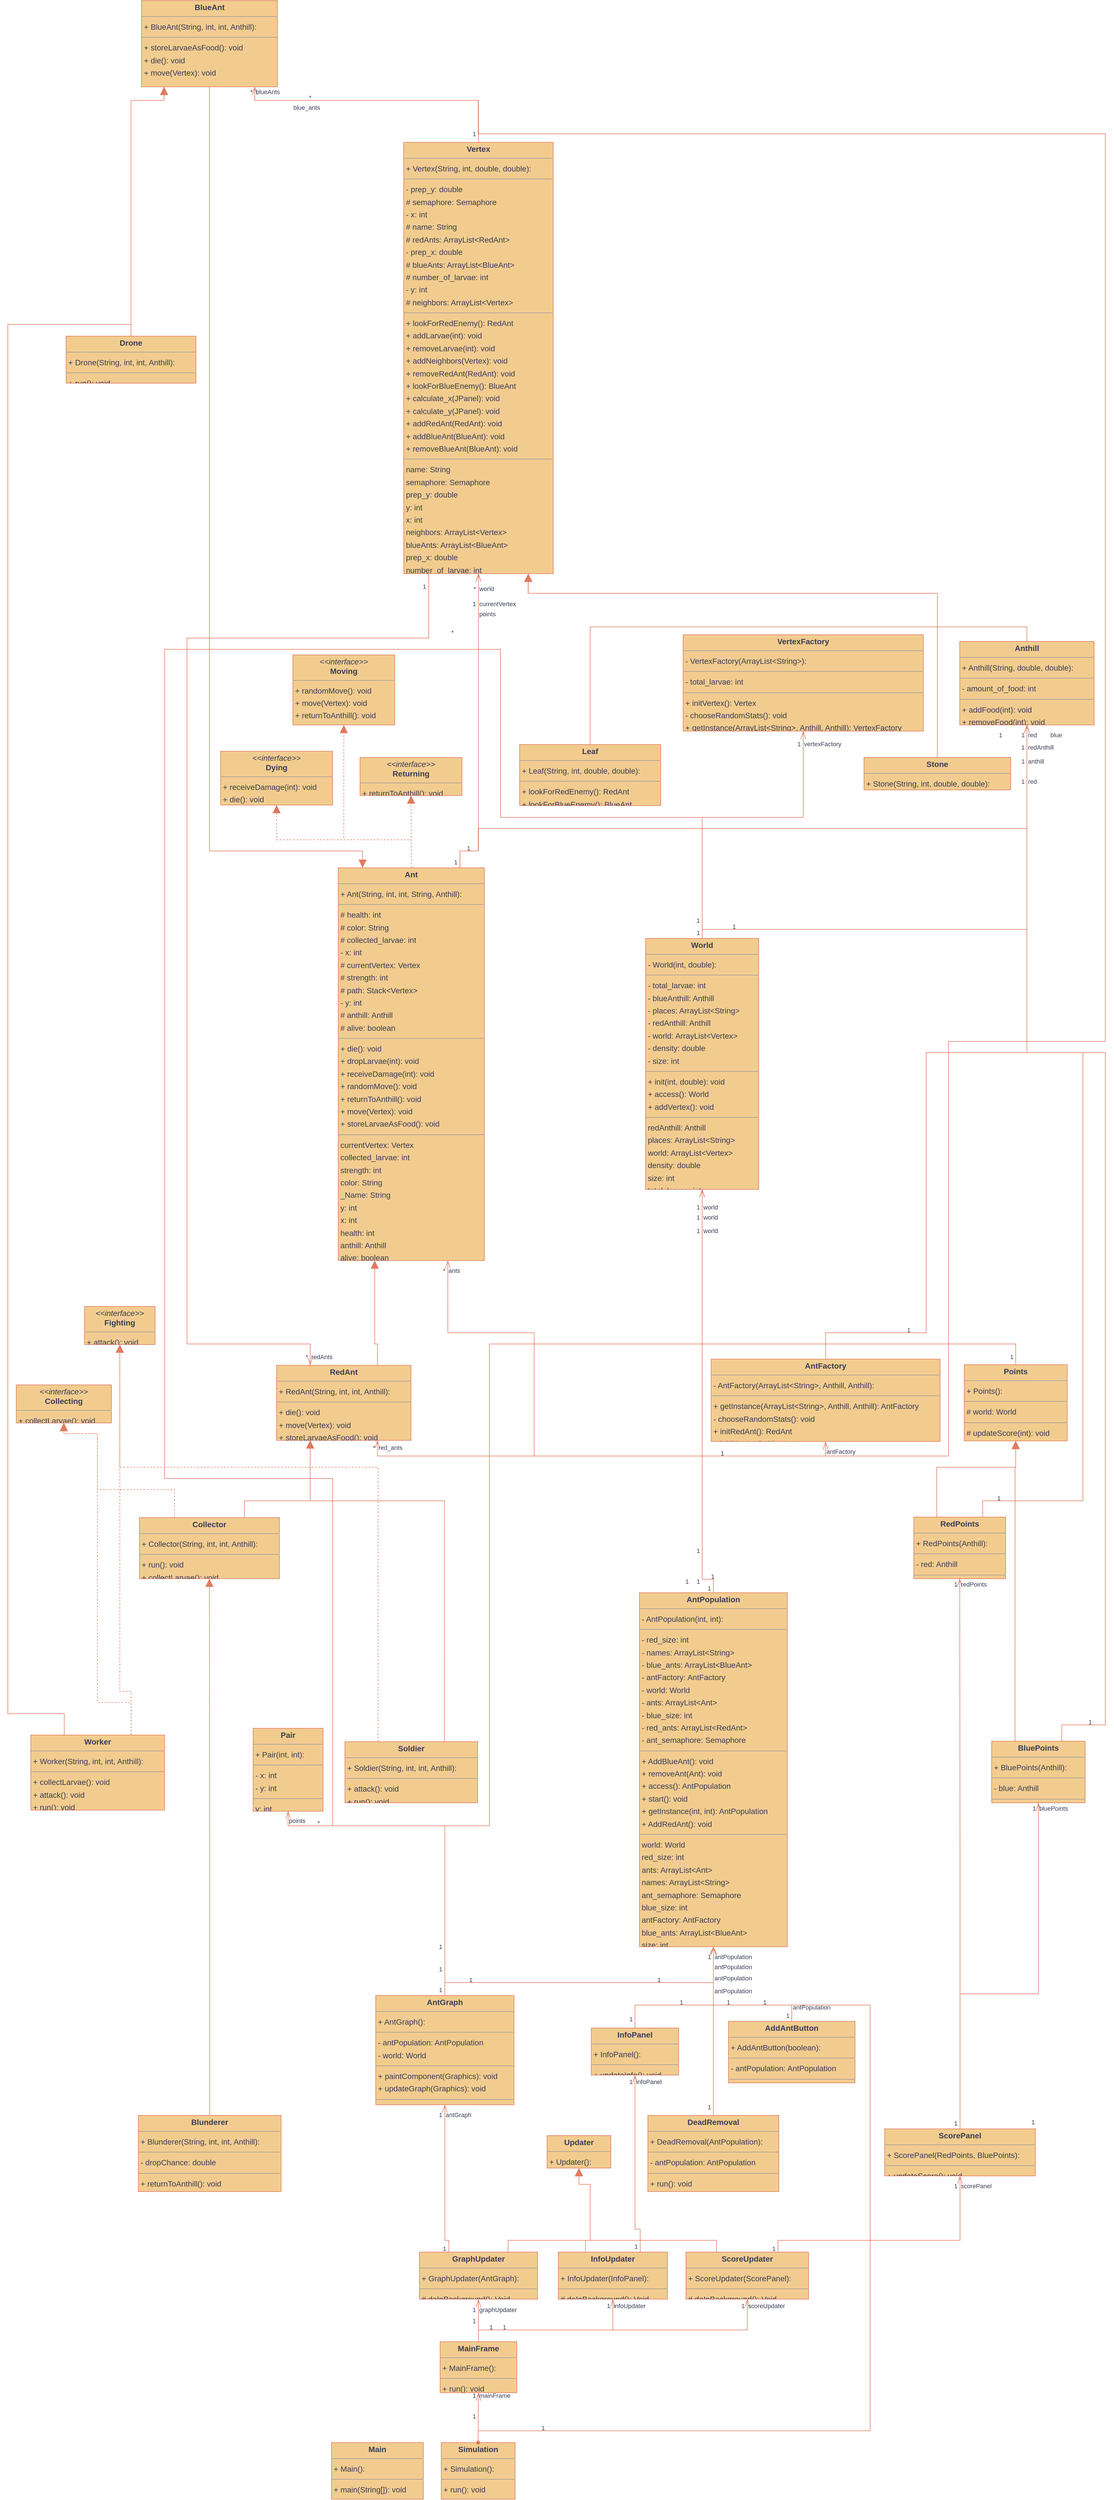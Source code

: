 <mxfile version="22.1.11" type="device">
  <diagram id="ZKFe5KGtfFm9LZEDJl3z" name="Page-1">
    <mxGraphModel dx="2234" dy="1243" grid="1" gridSize="10" guides="1" tooltips="1" connect="1" arrows="1" fold="1" page="0" pageScale="1" pageWidth="850" pageHeight="1100" background="none" math="0" shadow="0">
      <root>
        <mxCell id="0" />
        <mxCell id="1" parent="0" />
        <mxCell id="node0" value="&lt;p style=&quot;margin:0px;margin-top:4px;text-align:center;&quot;&gt;&lt;b&gt;AddAntButton&lt;/b&gt;&lt;/p&gt;&lt;hr size=&quot;1&quot;/&gt;&lt;p style=&quot;margin:0 0 0 4px;line-height:1.6;&quot;&gt;+ AddAntButton(boolean): &lt;/p&gt;&lt;hr size=&quot;1&quot;/&gt;&lt;p style=&quot;margin:0 0 0 4px;line-height:1.6;&quot;&gt;- antPopulation: AntPopulation&lt;/p&gt;&lt;hr size=&quot;1&quot;/&gt;&lt;p style=&quot;margin:0 0 0 4px;line-height:1.6;&quot;&gt; antPopulation: AntPopulation&lt;/p&gt;" style="verticalAlign=top;align=left;overflow=fill;fontSize=14;fontFamily=Helvetica;html=1;rounded=0;shadow=0;comic=0;labelBackgroundColor=none;strokeWidth=1;fillColor=#F2CC8F;strokeColor=#E07A5F;fontColor=#393C56;" parent="1" vertex="1">
          <mxGeometry x="703" y="3577" width="226" height="110" as="geometry" />
        </mxCell>
        <mxCell id="node19" value="&lt;p style=&quot;margin:0px;margin-top:4px;text-align:center;&quot;&gt;&lt;b&gt;Ant&lt;/b&gt;&lt;/p&gt;&lt;hr size=&quot;1&quot;/&gt;&lt;p style=&quot;margin:0 0 0 4px;line-height:1.6;&quot;&gt;+ Ant(String, int, int, String, Anthill): &lt;/p&gt;&lt;hr size=&quot;1&quot;/&gt;&lt;p style=&quot;margin:0 0 0 4px;line-height:1.6;&quot;&gt;# health: int&lt;br/&gt;# color: String&lt;br/&gt;# collected_larvae: int&lt;br/&gt;- x: int&lt;br/&gt;# currentVertex: Vertex&lt;br/&gt;# strength: int&lt;br/&gt;# path: Stack&amp;lt;Vertex&amp;gt;&lt;br/&gt;- y: int&lt;br/&gt;# anthill: Anthill&lt;br/&gt;# alive: boolean&lt;/p&gt;&lt;hr size=&quot;1&quot;/&gt;&lt;p style=&quot;margin:0 0 0 4px;line-height:1.6;&quot;&gt;+ die(): void&lt;br/&gt;+ dropLarvae(int): void&lt;br/&gt;+ receiveDamage(int): void&lt;br/&gt;+ randomMove(): void&lt;br/&gt;+ returnToAnthill(): void&lt;br/&gt;+ move(Vertex): void&lt;br/&gt;+ storeLarvaeAsFood(): void&lt;/p&gt;&lt;hr size=&quot;1&quot;/&gt;&lt;p style=&quot;margin:0 0 0 4px;line-height:1.6;&quot;&gt; currentVertex: Vertex&lt;br/&gt; collected_larvae: int&lt;br/&gt; strength: int&lt;br/&gt; color: String&lt;br/&gt; _Name: String&lt;br/&gt; y: int&lt;br/&gt; x: int&lt;br/&gt; health: int&lt;br/&gt; anthill: Anthill&lt;br/&gt; alive: boolean&lt;br/&gt; path: Stack&amp;lt;Vertex&amp;gt;&lt;/p&gt;" style="verticalAlign=top;align=left;overflow=fill;fontSize=14;fontFamily=Helvetica;html=1;rounded=0;shadow=0;comic=0;labelBackgroundColor=none;strokeWidth=1;fillColor=#F2CC8F;strokeColor=#E07A5F;fontColor=#393C56;" parent="1" vertex="1">
          <mxGeometry x="6" y="1518" width="261" height="701" as="geometry" />
        </mxCell>
        <mxCell id="node9" value="&lt;p style=&quot;margin:0px;margin-top:4px;text-align:center;&quot;&gt;&lt;b&gt;AntFactory&lt;/b&gt;&lt;/p&gt;&lt;hr size=&quot;1&quot;/&gt;&lt;p style=&quot;margin:0 0 0 4px;line-height:1.6;&quot;&gt;- AntFactory(ArrayList&amp;lt;String&amp;gt;, Anthill, Anthill): &lt;/p&gt;&lt;hr size=&quot;1&quot;/&gt;&lt;p style=&quot;margin:0 0 0 4px;line-height:1.6;&quot;&gt;+ getInstance(ArrayList&amp;lt;String&amp;gt;, Anthill, Anthill): AntFactory&lt;br/&gt;- chooseRandomStats(): void&lt;br/&gt;+ initRedAnt(): RedAnt&lt;br/&gt;+ initBlueAnt(): BlueAnt&lt;/p&gt;" style="verticalAlign=top;align=left;overflow=fill;fontSize=14;fontFamily=Helvetica;html=1;rounded=0;shadow=0;comic=0;labelBackgroundColor=none;strokeWidth=1;fillColor=#F2CC8F;strokeColor=#E07A5F;fontColor=#393C56;" parent="1" vertex="1">
          <mxGeometry x="672" y="2395" width="409" height="147" as="geometry" />
        </mxCell>
        <mxCell id="node5" value="&lt;p style=&quot;margin:0px;margin-top:4px;text-align:center;&quot;&gt;&lt;b&gt;AntGraph&lt;/b&gt;&lt;/p&gt;&lt;hr size=&quot;1&quot;/&gt;&lt;p style=&quot;margin:0 0 0 4px;line-height:1.6;&quot;&gt;+ AntGraph(): &lt;/p&gt;&lt;hr size=&quot;1&quot;/&gt;&lt;p style=&quot;margin:0 0 0 4px;line-height:1.6;&quot;&gt;- antPopulation: AntPopulation&lt;br/&gt;- world: World&lt;/p&gt;&lt;hr size=&quot;1&quot;/&gt;&lt;p style=&quot;margin:0 0 0 4px;line-height:1.6;&quot;&gt;+ paintComponent(Graphics): void&lt;br/&gt;+ updateGraph(Graphics): void&lt;/p&gt;&lt;hr size=&quot;1&quot;/&gt;&lt;p style=&quot;margin:0 0 0 4px;line-height:1.6;&quot;&gt; world: World&lt;br/&gt; antPopulation: AntPopulation&lt;/p&gt;" style="verticalAlign=top;align=left;overflow=fill;fontSize=14;fontFamily=Helvetica;html=1;rounded=0;shadow=0;comic=0;labelBackgroundColor=none;strokeWidth=1;fillColor=#F2CC8F;strokeColor=#E07A5F;fontColor=#393C56;" parent="1" vertex="1">
          <mxGeometry x="73" y="3531" width="247" height="195" as="geometry" />
        </mxCell>
        <mxCell id="node27" value="&lt;p style=&quot;margin:0px;margin-top:4px;text-align:center;&quot;&gt;&lt;b&gt;AntPopulation&lt;/b&gt;&lt;/p&gt;&lt;hr size=&quot;1&quot;/&gt;&lt;p style=&quot;margin:0 0 0 4px;line-height:1.6;&quot;&gt;- AntPopulation(int, int): &lt;/p&gt;&lt;hr size=&quot;1&quot;/&gt;&lt;p style=&quot;margin:0 0 0 4px;line-height:1.6;&quot;&gt;- red_size: int&lt;br/&gt;- names: ArrayList&amp;lt;String&amp;gt;&lt;br/&gt;- blue_ants: ArrayList&amp;lt;BlueAnt&amp;gt;&lt;br/&gt;- antFactory: AntFactory&lt;br/&gt;- world: World&lt;br/&gt;- ants: ArrayList&amp;lt;Ant&amp;gt;&lt;br/&gt;- blue_size: int&lt;br/&gt;- red_ants: ArrayList&amp;lt;RedAnt&amp;gt;&lt;br/&gt;- ant_semaphore: Semaphore&lt;/p&gt;&lt;hr size=&quot;1&quot;/&gt;&lt;p style=&quot;margin:0 0 0 4px;line-height:1.6;&quot;&gt;+ AddBlueAnt(): void&lt;br/&gt;+ removeAnt(Ant): void&lt;br/&gt;+ access(): AntPopulation&lt;br/&gt;+ start(): void&lt;br/&gt;+ getInstance(int, int): AntPopulation&lt;br/&gt;+ AddRedAnt(): void&lt;/p&gt;&lt;hr size=&quot;1&quot;/&gt;&lt;p style=&quot;margin:0 0 0 4px;line-height:1.6;&quot;&gt; world: World&lt;br/&gt; red_size: int&lt;br/&gt; ants: ArrayList&amp;lt;Ant&amp;gt;&lt;br/&gt; names: ArrayList&amp;lt;String&amp;gt;&lt;br/&gt; ant_semaphore: Semaphore&lt;br/&gt; blue_size: int&lt;br/&gt; antFactory: AntFactory&lt;br/&gt; blue_ants: ArrayList&amp;lt;BlueAnt&amp;gt;&lt;br/&gt; size: int&lt;br/&gt; red_ants: ArrayList&amp;lt;RedAnt&amp;gt;&lt;/p&gt;" style="verticalAlign=top;align=left;overflow=fill;fontSize=14;fontFamily=Helvetica;html=1;rounded=0;shadow=0;comic=0;labelBackgroundColor=none;strokeWidth=1;fillColor=#F2CC8F;strokeColor=#E07A5F;fontColor=#393C56;" parent="1" vertex="1">
          <mxGeometry x="544" y="2812" width="264" height="632" as="geometry" />
        </mxCell>
        <mxCell id="node31" value="&lt;p style=&quot;margin:0px;margin-top:4px;text-align:center;&quot;&gt;&lt;b&gt;Anthill&lt;/b&gt;&lt;/p&gt;&lt;hr size=&quot;1&quot;/&gt;&lt;p style=&quot;margin:0 0 0 4px;line-height:1.6;&quot;&gt;+ Anthill(String, double, double): &lt;/p&gt;&lt;hr size=&quot;1&quot;/&gt;&lt;p style=&quot;margin:0 0 0 4px;line-height:1.6;&quot;&gt;- amount_of_food: int&lt;/p&gt;&lt;hr size=&quot;1&quot;/&gt;&lt;p style=&quot;margin:0 0 0 4px;line-height:1.6;&quot;&gt;+ addFood(int): void&lt;br/&gt;+ removeFood(int): void&lt;/p&gt;&lt;hr size=&quot;1&quot;/&gt;&lt;p style=&quot;margin:0 0 0 4px;line-height:1.6;&quot;&gt; amount_of_food: int&lt;/p&gt;" style="verticalAlign=top;align=left;overflow=fill;fontSize=14;fontFamily=Helvetica;html=1;rounded=0;shadow=0;comic=0;labelBackgroundColor=none;strokeWidth=1;fillColor=#F2CC8F;strokeColor=#E07A5F;fontColor=#393C56;" parent="1" vertex="1">
          <mxGeometry x="1116" y="1114" width="240" height="149" as="geometry" />
        </mxCell>
        <mxCell id="node8" value="&lt;p style=&quot;margin:0px;margin-top:4px;text-align:center;&quot;&gt;&lt;b&gt;BlueAnt&lt;/b&gt;&lt;/p&gt;&lt;hr size=&quot;1&quot;/&gt;&lt;p style=&quot;margin:0 0 0 4px;line-height:1.6;&quot;&gt;+ BlueAnt(String, int, int, Anthill): &lt;/p&gt;&lt;hr size=&quot;1&quot;/&gt;&lt;p style=&quot;margin:0 0 0 4px;line-height:1.6;&quot;&gt;+ storeLarvaeAsFood(): void&lt;br/&gt;+ die(): void&lt;br/&gt;+ move(Vertex): void&lt;/p&gt;" style="verticalAlign=top;align=left;overflow=fill;fontSize=14;fontFamily=Helvetica;html=1;rounded=0;shadow=0;comic=0;labelBackgroundColor=none;strokeWidth=1;fillColor=#F2CC8F;strokeColor=#E07A5F;fontColor=#393C56;" parent="1" vertex="1">
          <mxGeometry x="-345.5" y="-30" width="243" height="154" as="geometry" />
        </mxCell>
        <mxCell id="node26" value="&lt;p style=&quot;margin:0px;margin-top:4px;text-align:center;&quot;&gt;&lt;b&gt;BluePoints&lt;/b&gt;&lt;/p&gt;&lt;hr size=&quot;1&quot;/&gt;&lt;p style=&quot;margin:0 0 0 4px;line-height:1.6;&quot;&gt;+ BluePoints(Anthill): &lt;/p&gt;&lt;hr size=&quot;1&quot;/&gt;&lt;p style=&quot;margin:0 0 0 4px;line-height:1.6;&quot;&gt;- blue: Anthill&lt;/p&gt;&lt;hr size=&quot;1&quot;/&gt;&lt;p style=&quot;margin:0 0 0 4px;line-height:1.6;&quot;&gt; blue: Anthill&lt;/p&gt;" style="verticalAlign=top;align=left;overflow=fill;fontSize=14;fontFamily=Helvetica;html=1;rounded=0;shadow=0;comic=0;labelBackgroundColor=none;strokeWidth=1;fillColor=#F2CC8F;strokeColor=#E07A5F;fontColor=#393C56;" parent="1" vertex="1">
          <mxGeometry x="1173" y="3077" width="167" height="110" as="geometry" />
        </mxCell>
        <mxCell id="node34" value="&lt;p style=&quot;margin:0px;margin-top:4px;text-align:center;&quot;&gt;&lt;b&gt;Blunderer&lt;/b&gt;&lt;/p&gt;&lt;hr size=&quot;1&quot;/&gt;&lt;p style=&quot;margin:0 0 0 4px;line-height:1.6;&quot;&gt;+ Blunderer(String, int, int, Anthill): &lt;/p&gt;&lt;hr size=&quot;1&quot;/&gt;&lt;p style=&quot;margin:0 0 0 4px;line-height:1.6;&quot;&gt;- dropChance: double&lt;/p&gt;&lt;hr size=&quot;1&quot;/&gt;&lt;p style=&quot;margin:0 0 0 4px;line-height:1.6;&quot;&gt;+ returnToAnthill(): void&lt;/p&gt;&lt;hr size=&quot;1&quot;/&gt;&lt;p style=&quot;margin:0 0 0 4px;line-height:1.6;&quot;&gt; dropChance: double&lt;/p&gt;" style="verticalAlign=top;align=left;overflow=fill;fontSize=14;fontFamily=Helvetica;html=1;rounded=0;shadow=0;comic=0;labelBackgroundColor=none;strokeWidth=1;fillColor=#F2CC8F;strokeColor=#E07A5F;fontColor=#393C56;" parent="1" vertex="1">
          <mxGeometry x="-351" y="3745" width="255" height="136" as="geometry" />
        </mxCell>
        <mxCell id="node7" value="&lt;p style=&quot;margin:0px;margin-top:4px;text-align:center;&quot;&gt;&lt;i&gt;&amp;lt;&amp;lt;interface&amp;gt;&amp;gt;&lt;/i&gt;&lt;br/&gt;&lt;b&gt;Collecting&lt;/b&gt;&lt;/p&gt;&lt;hr size=&quot;1&quot;/&gt;&lt;p style=&quot;margin:0 0 0 4px;line-height:1.6;&quot;&gt;+ collectLarvae(): void&lt;/p&gt;" style="verticalAlign=top;align=left;overflow=fill;fontSize=14;fontFamily=Helvetica;html=1;rounded=0;shadow=0;comic=0;labelBackgroundColor=none;strokeWidth=1;fillColor=#F2CC8F;strokeColor=#E07A5F;fontColor=#393C56;" parent="1" vertex="1">
          <mxGeometry x="-569" y="2441" width="170" height="68" as="geometry" />
        </mxCell>
        <mxCell id="node3" value="&lt;p style=&quot;margin:0px;margin-top:4px;text-align:center;&quot;&gt;&lt;b&gt;Collector&lt;/b&gt;&lt;/p&gt;&lt;hr size=&quot;1&quot;/&gt;&lt;p style=&quot;margin:0 0 0 4px;line-height:1.6;&quot;&gt;+ Collector(String, int, int, Anthill): &lt;/p&gt;&lt;hr size=&quot;1&quot;/&gt;&lt;p style=&quot;margin:0 0 0 4px;line-height:1.6;&quot;&gt;+ run(): void&lt;br/&gt;+ collectLarvae(): void&lt;/p&gt;" style="verticalAlign=top;align=left;overflow=fill;fontSize=14;fontFamily=Helvetica;html=1;rounded=0;shadow=0;comic=0;labelBackgroundColor=none;strokeWidth=1;fillColor=#F2CC8F;strokeColor=#E07A5F;fontColor=#393C56;" parent="1" vertex="1">
          <mxGeometry x="-349" y="2678" width="250" height="109" as="geometry" />
        </mxCell>
        <mxCell id="node15" value="&lt;p style=&quot;margin:0px;margin-top:4px;text-align:center;&quot;&gt;&lt;b&gt;DeadRemoval&lt;/b&gt;&lt;/p&gt;&lt;hr size=&quot;1&quot;/&gt;&lt;p style=&quot;margin:0 0 0 4px;line-height:1.6;&quot;&gt;+ DeadRemoval(AntPopulation): &lt;/p&gt;&lt;hr size=&quot;1&quot;/&gt;&lt;p style=&quot;margin:0 0 0 4px;line-height:1.6;&quot;&gt;- antPopulation: AntPopulation&lt;/p&gt;&lt;hr size=&quot;1&quot;/&gt;&lt;p style=&quot;margin:0 0 0 4px;line-height:1.6;&quot;&gt;+ run(): void&lt;/p&gt;&lt;hr size=&quot;1&quot;/&gt;&lt;p style=&quot;margin:0 0 0 4px;line-height:1.6;&quot;&gt; antPopulation: AntPopulation&lt;/p&gt;" style="verticalAlign=top;align=left;overflow=fill;fontSize=14;fontFamily=Helvetica;html=1;rounded=0;shadow=0;comic=0;labelBackgroundColor=none;strokeWidth=1;fillColor=#F2CC8F;strokeColor=#E07A5F;fontColor=#393C56;" parent="1" vertex="1">
          <mxGeometry x="559" y="3745" width="234" height="136" as="geometry" />
        </mxCell>
        <mxCell id="node10" value="&lt;p style=&quot;margin:0px;margin-top:4px;text-align:center;&quot;&gt;&lt;b&gt;Drone&lt;/b&gt;&lt;/p&gt;&lt;hr size=&quot;1&quot;/&gt;&lt;p style=&quot;margin:0 0 0 4px;line-height:1.6;&quot;&gt;+ Drone(String, int, int, Anthill): &lt;/p&gt;&lt;hr size=&quot;1&quot;/&gt;&lt;p style=&quot;margin:0 0 0 4px;line-height:1.6;&quot;&gt;+ run(): void&lt;/p&gt;" style="verticalAlign=top;align=left;overflow=fill;fontSize=14;fontFamily=Helvetica;html=1;rounded=0;shadow=0;comic=0;labelBackgroundColor=none;strokeWidth=1;fillColor=#F2CC8F;strokeColor=#E07A5F;fontColor=#393C56;" parent="1" vertex="1">
          <mxGeometry x="-480" y="569" width="232" height="84" as="geometry" />
        </mxCell>
        <mxCell id="node13" value="&lt;p style=&quot;margin:0px;margin-top:4px;text-align:center;&quot;&gt;&lt;i&gt;&amp;lt;&amp;lt;interface&amp;gt;&amp;gt;&lt;/i&gt;&lt;br/&gt;&lt;b&gt;Dying&lt;/b&gt;&lt;/p&gt;&lt;hr size=&quot;1&quot;/&gt;&lt;p style=&quot;margin:0 0 0 4px;line-height:1.6;&quot;&gt;+ receiveDamage(int): void&lt;br/&gt;+ die(): void&lt;/p&gt;" style="verticalAlign=top;align=left;overflow=fill;fontSize=14;fontFamily=Helvetica;html=1;rounded=0;shadow=0;comic=0;labelBackgroundColor=none;strokeWidth=1;fillColor=#F2CC8F;strokeColor=#E07A5F;fontColor=#393C56;" parent="1" vertex="1">
          <mxGeometry x="-204" y="1310" width="200" height="96" as="geometry" />
        </mxCell>
        <mxCell id="node6" value="&lt;p style=&quot;margin:0px;margin-top:4px;text-align:center;&quot;&gt;&lt;i&gt;&amp;lt;&amp;lt;interface&amp;gt;&amp;gt;&lt;/i&gt;&lt;br/&gt;&lt;b&gt;Fighting&lt;/b&gt;&lt;/p&gt;&lt;hr size=&quot;1&quot;/&gt;&lt;p style=&quot;margin:0 0 0 4px;line-height:1.6;&quot;&gt;+ attack(): void&lt;/p&gt;" style="verticalAlign=top;align=left;overflow=fill;fontSize=14;fontFamily=Helvetica;html=1;rounded=0;shadow=0;comic=0;labelBackgroundColor=none;strokeWidth=1;fillColor=#F2CC8F;strokeColor=#E07A5F;fontColor=#393C56;" parent="1" vertex="1">
          <mxGeometry x="-447" y="2301" width="126" height="68" as="geometry" />
        </mxCell>
        <mxCell id="node30" value="&lt;p style=&quot;margin:0px;margin-top:4px;text-align:center;&quot;&gt;&lt;b&gt;GraphUpdater&lt;/b&gt;&lt;/p&gt;&lt;hr size=&quot;1&quot;/&gt;&lt;p style=&quot;margin:0 0 0 4px;line-height:1.6;&quot;&gt;+ GraphUpdater(AntGraph): &lt;/p&gt;&lt;hr size=&quot;1&quot;/&gt;&lt;p style=&quot;margin:0 0 0 4px;line-height:1.6;&quot;&gt;# doInBackground(): Void&lt;/p&gt;" style="verticalAlign=top;align=left;overflow=fill;fontSize=14;fontFamily=Helvetica;html=1;rounded=0;shadow=0;comic=0;labelBackgroundColor=none;strokeWidth=1;fillColor=#F2CC8F;strokeColor=#E07A5F;fontColor=#393C56;" parent="1" vertex="1">
          <mxGeometry x="151" y="3989" width="211" height="84" as="geometry" />
        </mxCell>
        <mxCell id="node35" value="&lt;p style=&quot;margin:0px;margin-top:4px;text-align:center;&quot;&gt;&lt;b&gt;InfoPanel&lt;/b&gt;&lt;/p&gt;&lt;hr size=&quot;1&quot;/&gt;&lt;p style=&quot;margin:0 0 0 4px;line-height:1.6;&quot;&gt;+ InfoPanel(): &lt;/p&gt;&lt;hr size=&quot;1&quot;/&gt;&lt;p style=&quot;margin:0 0 0 4px;line-height:1.6;&quot;&gt;+ updateInfo(): void&lt;/p&gt;" style="verticalAlign=top;align=left;overflow=fill;fontSize=14;fontFamily=Helvetica;html=1;rounded=0;shadow=0;comic=0;labelBackgroundColor=none;strokeWidth=1;fillColor=#F2CC8F;strokeColor=#E07A5F;fontColor=#393C56;" parent="1" vertex="1">
          <mxGeometry x="458" y="3589" width="156" height="84" as="geometry" />
        </mxCell>
        <mxCell id="node16" value="&lt;p style=&quot;margin:0px;margin-top:4px;text-align:center;&quot;&gt;&lt;b&gt;InfoUpdater&lt;/b&gt;&lt;/p&gt;&lt;hr size=&quot;1&quot;/&gt;&lt;p style=&quot;margin:0 0 0 4px;line-height:1.6;&quot;&gt;+ InfoUpdater(InfoPanel): &lt;/p&gt;&lt;hr size=&quot;1&quot;/&gt;&lt;p style=&quot;margin:0 0 0 4px;line-height:1.6;&quot;&gt;# doInBackground(): Void&lt;/p&gt;" style="verticalAlign=top;align=left;overflow=fill;fontSize=14;fontFamily=Helvetica;html=1;rounded=0;shadow=0;comic=0;labelBackgroundColor=none;strokeWidth=1;fillColor=#F2CC8F;strokeColor=#E07A5F;fontColor=#393C56;" parent="1" vertex="1">
          <mxGeometry x="399" y="3989" width="195" height="84" as="geometry" />
        </mxCell>
        <mxCell id="node33" value="&lt;p style=&quot;margin:0px;margin-top:4px;text-align:center;&quot;&gt;&lt;b&gt;Leaf&lt;/b&gt;&lt;/p&gt;&lt;hr size=&quot;1&quot;/&gt;&lt;p style=&quot;margin:0 0 0 4px;line-height:1.6;&quot;&gt;+ Leaf(String, int, double, double): &lt;/p&gt;&lt;hr size=&quot;1&quot;/&gt;&lt;p style=&quot;margin:0 0 0 4px;line-height:1.6;&quot;&gt;+ lookForRedEnemy(): RedAnt&lt;br/&gt;+ lookForBlueEnemy(): BlueAnt&lt;/p&gt;" style="verticalAlign=top;align=left;overflow=fill;fontSize=14;fontFamily=Helvetica;html=1;rounded=0;shadow=0;comic=0;labelBackgroundColor=none;strokeWidth=1;fillColor=#F2CC8F;strokeColor=#E07A5F;fontColor=#393C56;" parent="1" vertex="1">
          <mxGeometry x="330" y="1298" width="252" height="109" as="geometry" />
        </mxCell>
        <mxCell id="node25" value="&lt;p style=&quot;margin:0px;margin-top:4px;text-align:center;&quot;&gt;&lt;b&gt;Main&lt;/b&gt;&lt;/p&gt;&lt;hr size=&quot;1&quot;/&gt;&lt;p style=&quot;margin:0 0 0 4px;line-height:1.6;&quot;&gt;+ Main(): &lt;/p&gt;&lt;hr size=&quot;1&quot;/&gt;&lt;p style=&quot;margin:0 0 0 4px;line-height:1.6;&quot;&gt;+ main(String[]): void&lt;/p&gt;" style="verticalAlign=top;align=left;overflow=fill;fontSize=14;fontFamily=Helvetica;html=1;rounded=0;shadow=0;comic=0;labelBackgroundColor=none;strokeWidth=1;fillColor=#F2CC8F;strokeColor=#E07A5F;fontColor=#393C56;" parent="1" vertex="1">
          <mxGeometry x="-6" y="4329" width="164" height="101" as="geometry" />
        </mxCell>
        <mxCell id="node28" value="&lt;p style=&quot;margin:0px;margin-top:4px;text-align:center;&quot;&gt;&lt;b&gt;MainFrame&lt;/b&gt;&lt;/p&gt;&lt;hr size=&quot;1&quot;/&gt;&lt;p style=&quot;margin:0 0 0 4px;line-height:1.6;&quot;&gt;+ MainFrame(): &lt;/p&gt;&lt;hr size=&quot;1&quot;/&gt;&lt;p style=&quot;margin:0 0 0 4px;line-height:1.6;&quot;&gt;+ run(): void&lt;/p&gt;" style="verticalAlign=top;align=left;overflow=fill;fontSize=14;fontFamily=Helvetica;html=1;rounded=0;shadow=0;comic=0;labelBackgroundColor=none;strokeWidth=1;fillColor=#F2CC8F;strokeColor=#E07A5F;fontColor=#393C56;" parent="1" vertex="1">
          <mxGeometry x="188" y="4149" width="137" height="91" as="geometry" />
        </mxCell>
        <mxCell id="node18" value="&lt;p style=&quot;margin:0px;margin-top:4px;text-align:center;&quot;&gt;&lt;i&gt;&amp;lt;&amp;lt;interface&amp;gt;&amp;gt;&lt;/i&gt;&lt;br/&gt;&lt;b&gt;Moving&lt;/b&gt;&lt;/p&gt;&lt;hr size=&quot;1&quot;/&gt;&lt;p style=&quot;margin:0 0 0 4px;line-height:1.6;&quot;&gt;+ randomMove(): void&lt;br/&gt;+ move(Vertex): void&lt;br/&gt;+ returnToAnthill(): void&lt;/p&gt;" style="verticalAlign=top;align=left;overflow=fill;fontSize=14;fontFamily=Helvetica;html=1;rounded=0;shadow=0;comic=0;labelBackgroundColor=none;strokeWidth=1;fillColor=#F2CC8F;strokeColor=#E07A5F;fontColor=#393C56;" parent="1" vertex="1">
          <mxGeometry x="-75" y="1138" width="182" height="125" as="geometry" />
        </mxCell>
        <mxCell id="node22" value="&lt;p style=&quot;margin:0px;margin-top:4px;text-align:center;&quot;&gt;&lt;b&gt;Pair&lt;/b&gt;&lt;/p&gt;&lt;hr size=&quot;1&quot;/&gt;&lt;p style=&quot;margin:0 0 0 4px;line-height:1.6;&quot;&gt;+ Pair(int, int): &lt;/p&gt;&lt;hr size=&quot;1&quot;/&gt;&lt;p style=&quot;margin:0 0 0 4px;line-height:1.6;&quot;&gt;- x: int&lt;br/&gt;- y: int&lt;/p&gt;&lt;hr size=&quot;1&quot;/&gt;&lt;p style=&quot;margin:0 0 0 4px;line-height:1.6;&quot;&gt; y: int&lt;br/&gt; x: int&lt;/p&gt;" style="verticalAlign=top;align=left;overflow=fill;fontSize=14;fontFamily=Helvetica;html=1;rounded=0;shadow=0;comic=0;labelBackgroundColor=none;strokeWidth=1;fillColor=#F2CC8F;strokeColor=#E07A5F;fontColor=#393C56;" parent="1" vertex="1">
          <mxGeometry x="-146" y="3054" width="125" height="148" as="geometry" />
        </mxCell>
        <mxCell id="node32" value="&lt;p style=&quot;margin:0px;margin-top:4px;text-align:center;&quot;&gt;&lt;b&gt;Points&lt;/b&gt;&lt;/p&gt;&lt;hr size=&quot;1&quot;/&gt;&lt;p style=&quot;margin:0 0 0 4px;line-height:1.6;&quot;&gt;+ Points(): &lt;/p&gt;&lt;hr size=&quot;1&quot;/&gt;&lt;p style=&quot;margin:0 0 0 4px;line-height:1.6;&quot;&gt;# world: World&lt;/p&gt;&lt;hr size=&quot;1&quot;/&gt;&lt;p style=&quot;margin:0 0 0 4px;line-height:1.6;&quot;&gt;# updateScore(int): void&lt;/p&gt;&lt;hr size=&quot;1&quot;/&gt;&lt;p style=&quot;margin:0 0 0 4px;line-height:1.6;&quot;&gt; world: World&lt;/p&gt;" style="verticalAlign=top;align=left;overflow=fill;fontSize=14;fontFamily=Helvetica;html=1;rounded=0;shadow=0;comic=0;labelBackgroundColor=none;strokeWidth=1;fillColor=#F2CC8F;strokeColor=#E07A5F;fontColor=#393C56;" parent="1" vertex="1">
          <mxGeometry x="1124" y="2405" width="184" height="136" as="geometry" />
        </mxCell>
        <mxCell id="node20" value="&lt;p style=&quot;margin:0px;margin-top:4px;text-align:center;&quot;&gt;&lt;b&gt;RedAnt&lt;/b&gt;&lt;/p&gt;&lt;hr size=&quot;1&quot;/&gt;&lt;p style=&quot;margin:0 0 0 4px;line-height:1.6;&quot;&gt;+ RedAnt(String, int, int, Anthill): &lt;/p&gt;&lt;hr size=&quot;1&quot;/&gt;&lt;p style=&quot;margin:0 0 0 4px;line-height:1.6;&quot;&gt;+ die(): void&lt;br/&gt;+ move(Vertex): void&lt;br/&gt;+ storeLarvaeAsFood(): void&lt;/p&gt;" style="verticalAlign=top;align=left;overflow=fill;fontSize=14;fontFamily=Helvetica;html=1;rounded=0;shadow=0;comic=0;labelBackgroundColor=none;strokeWidth=1;fillColor=#F2CC8F;strokeColor=#E07A5F;fontColor=#393C56;" parent="1" vertex="1">
          <mxGeometry x="-104" y="2406" width="240" height="134" as="geometry" />
        </mxCell>
        <mxCell id="node12" value="&lt;p style=&quot;margin:0px;margin-top:4px;text-align:center;&quot;&gt;&lt;b&gt;RedPoints&lt;/b&gt;&lt;/p&gt;&lt;hr size=&quot;1&quot;/&gt;&lt;p style=&quot;margin:0 0 0 4px;line-height:1.6;&quot;&gt;+ RedPoints(Anthill): &lt;/p&gt;&lt;hr size=&quot;1&quot;/&gt;&lt;p style=&quot;margin:0 0 0 4px;line-height:1.6;&quot;&gt;- red: Anthill&lt;/p&gt;&lt;hr size=&quot;1&quot;/&gt;&lt;p style=&quot;margin:0 0 0 4px;line-height:1.6;&quot;&gt; red: Anthill&lt;/p&gt;" style="verticalAlign=top;align=left;overflow=fill;fontSize=14;fontFamily=Helvetica;html=1;rounded=0;shadow=0;comic=0;labelBackgroundColor=none;strokeWidth=1;fillColor=#F2CC8F;strokeColor=#E07A5F;fontColor=#393C56;" parent="1" vertex="1">
          <mxGeometry x="1034" y="2677" width="164" height="110" as="geometry" />
        </mxCell>
        <mxCell id="node14" value="&lt;p style=&quot;margin:0px;margin-top:4px;text-align:center;&quot;&gt;&lt;i&gt;&amp;lt;&amp;lt;interface&amp;gt;&amp;gt;&lt;/i&gt;&lt;br/&gt;&lt;b&gt;Returning&lt;/b&gt;&lt;/p&gt;&lt;hr size=&quot;1&quot;/&gt;&lt;p style=&quot;margin:0 0 0 4px;line-height:1.6;&quot;&gt;+ returnToAnthill(): void&lt;/p&gt;" style="verticalAlign=top;align=left;overflow=fill;fontSize=14;fontFamily=Helvetica;html=1;rounded=0;shadow=0;comic=0;labelBackgroundColor=none;strokeWidth=1;fillColor=#F2CC8F;strokeColor=#E07A5F;fontColor=#393C56;" parent="1" vertex="1">
          <mxGeometry x="45" y="1321" width="182" height="68" as="geometry" />
        </mxCell>
        <mxCell id="node21" value="&lt;p style=&quot;margin:0px;margin-top:4px;text-align:center;&quot;&gt;&lt;b&gt;ScorePanel&lt;/b&gt;&lt;/p&gt;&lt;hr size=&quot;1&quot;/&gt;&lt;p style=&quot;margin:0 0 0 4px;line-height:1.6;&quot;&gt;+ ScorePanel(RedPoints, BluePoints): &lt;/p&gt;&lt;hr size=&quot;1&quot;/&gt;&lt;p style=&quot;margin:0 0 0 4px;line-height:1.6;&quot;&gt;+ updateScore(): void&lt;/p&gt;" style="verticalAlign=top;align=left;overflow=fill;fontSize=14;fontFamily=Helvetica;html=1;rounded=0;shadow=0;comic=0;labelBackgroundColor=none;strokeWidth=1;fillColor=#F2CC8F;strokeColor=#E07A5F;fontColor=#393C56;" parent="1" vertex="1">
          <mxGeometry x="982" y="3769" width="269" height="84" as="geometry" />
        </mxCell>
        <mxCell id="node4" value="&lt;p style=&quot;margin:0px;margin-top:4px;text-align:center;&quot;&gt;&lt;b&gt;ScoreUpdater&lt;/b&gt;&lt;/p&gt;&lt;hr size=&quot;1&quot;/&gt;&lt;p style=&quot;margin:0 0 0 4px;line-height:1.6;&quot;&gt;+ ScoreUpdater(ScorePanel): &lt;/p&gt;&lt;hr size=&quot;1&quot;/&gt;&lt;p style=&quot;margin:0 0 0 4px;line-height:1.6;&quot;&gt;# doInBackground(): Void&lt;/p&gt;" style="verticalAlign=top;align=left;overflow=fill;fontSize=14;fontFamily=Helvetica;html=1;rounded=0;shadow=0;comic=0;labelBackgroundColor=none;strokeWidth=1;fillColor=#F2CC8F;strokeColor=#E07A5F;fontColor=#393C56;" parent="1" vertex="1">
          <mxGeometry x="627" y="3989" width="219" height="84" as="geometry" />
        </mxCell>
        <mxCell id="node23" value="&lt;p style=&quot;margin:0px;margin-top:4px;text-align:center;&quot;&gt;&lt;b&gt;Simulation&lt;/b&gt;&lt;/p&gt;&lt;hr size=&quot;1&quot;/&gt;&lt;p style=&quot;margin:0 0 0 4px;line-height:1.6;&quot;&gt;+ Simulation(): &lt;/p&gt;&lt;hr size=&quot;1&quot;/&gt;&lt;p style=&quot;margin:0 0 0 4px;line-height:1.6;&quot;&gt;+ run(): void&lt;/p&gt;" style="verticalAlign=top;align=left;overflow=fill;fontSize=14;fontFamily=Helvetica;html=1;rounded=0;shadow=0;comic=0;labelBackgroundColor=none;strokeWidth=1;fillColor=#F2CC8F;strokeColor=#E07A5F;fontColor=#393C56;" parent="1" vertex="1">
          <mxGeometry x="190" y="4329" width="132" height="101" as="geometry" />
        </mxCell>
        <mxCell id="node24" value="&lt;p style=&quot;margin:0px;margin-top:4px;text-align:center;&quot;&gt;&lt;b&gt;Soldier&lt;/b&gt;&lt;/p&gt;&lt;hr size=&quot;1&quot;/&gt;&lt;p style=&quot;margin:0 0 0 4px;line-height:1.6;&quot;&gt;+ Soldier(String, int, int, Anthill): &lt;/p&gt;&lt;hr size=&quot;1&quot;/&gt;&lt;p style=&quot;margin:0 0 0 4px;line-height:1.6;&quot;&gt;+ attack(): void&lt;br/&gt;+ run(): void&lt;/p&gt;" style="verticalAlign=top;align=left;overflow=fill;fontSize=14;fontFamily=Helvetica;html=1;rounded=0;shadow=0;comic=0;labelBackgroundColor=none;strokeWidth=1;fillColor=#F2CC8F;strokeColor=#E07A5F;fontColor=#393C56;" parent="1" vertex="1">
          <mxGeometry x="18" y="3078" width="237" height="109" as="geometry" />
        </mxCell>
        <mxCell id="node1" value="&lt;p style=&quot;margin:0px;margin-top:4px;text-align:center;&quot;&gt;&lt;b&gt;Stone&lt;/b&gt;&lt;/p&gt;&lt;hr size=&quot;1&quot;/&gt;&lt;p style=&quot;margin:0 0 0 4px;line-height:1.6;&quot;&gt;+ Stone(String, int, double, double): &lt;/p&gt;" style="verticalAlign=top;align=left;overflow=fill;fontSize=14;fontFamily=Helvetica;html=1;rounded=0;shadow=0;comic=0;labelBackgroundColor=none;strokeWidth=1;fillColor=#F2CC8F;strokeColor=#E07A5F;fontColor=#393C56;" parent="1" vertex="1">
          <mxGeometry x="945" y="1321" width="262" height="58" as="geometry" />
        </mxCell>
        <mxCell id="node11" value="&lt;p style=&quot;margin:0px;margin-top:4px;text-align:center;&quot;&gt;&lt;b&gt;Updater&lt;/b&gt;&lt;/p&gt;&lt;hr size=&quot;1&quot;/&gt;&lt;p style=&quot;margin:0 0 0 4px;line-height:1.6;&quot;&gt;+ Updater(): &lt;/p&gt;" style="verticalAlign=top;align=left;overflow=fill;fontSize=14;fontFamily=Helvetica;html=1;rounded=0;shadow=0;comic=0;labelBackgroundColor=none;strokeWidth=1;fillColor=#F2CC8F;strokeColor=#E07A5F;fontColor=#393C56;" parent="1" vertex="1">
          <mxGeometry x="379" y="3781" width="114" height="58" as="geometry" />
        </mxCell>
        <mxCell id="node17" value="&lt;p style=&quot;margin:0px;margin-top:4px;text-align:center;&quot;&gt;&lt;b&gt;Vertex&lt;/b&gt;&lt;/p&gt;&lt;hr size=&quot;1&quot;/&gt;&lt;p style=&quot;margin:0 0 0 4px;line-height:1.6;&quot;&gt;+ Vertex(String, int, double, double): &lt;/p&gt;&lt;hr size=&quot;1&quot;/&gt;&lt;p style=&quot;margin:0 0 0 4px;line-height:1.6;&quot;&gt;- prep_y: double&lt;br/&gt;# semaphore: Semaphore&lt;br/&gt;- x: int&lt;br/&gt;# name: String&lt;br/&gt;# redAnts: ArrayList&amp;lt;RedAnt&amp;gt;&lt;br/&gt;- prep_x: double&lt;br/&gt;# blueAnts: ArrayList&amp;lt;BlueAnt&amp;gt;&lt;br/&gt;# number_of_larvae: int&lt;br/&gt;- y: int&lt;br/&gt;# neighbors: ArrayList&amp;lt;Vertex&amp;gt;&lt;/p&gt;&lt;hr size=&quot;1&quot;/&gt;&lt;p style=&quot;margin:0 0 0 4px;line-height:1.6;&quot;&gt;+ lookForRedEnemy(): RedAnt&lt;br/&gt;+ addLarvae(int): void&lt;br/&gt;+ removeLarvae(int): void&lt;br/&gt;+ addNeighbors(Vertex): void&lt;br/&gt;+ removeRedAnt(RedAnt): void&lt;br/&gt;+ lookForBlueEnemy(): BlueAnt&lt;br/&gt;+ calculate_x(JPanel): void&lt;br/&gt;+ calculate_y(JPanel): void&lt;br/&gt;+ addRedAnt(RedAnt): void&lt;br/&gt;+ addBlueAnt(BlueAnt): void&lt;br/&gt;+ removeBlueAnt(BlueAnt): void&lt;/p&gt;&lt;hr size=&quot;1&quot;/&gt;&lt;p style=&quot;margin:0 0 0 4px;line-height:1.6;&quot;&gt; name: String&lt;br/&gt; semaphore: Semaphore&lt;br/&gt; prep_y: double&lt;br/&gt; y: int&lt;br/&gt; x: int&lt;br/&gt; neighbors: ArrayList&amp;lt;Vertex&amp;gt;&lt;br/&gt; blueAnts: ArrayList&amp;lt;BlueAnt&amp;gt;&lt;br/&gt; prep_x: double&lt;br/&gt; number_of_larvae: int&lt;br/&gt; redAnts: ArrayList&amp;lt;RedAnt&amp;gt;&lt;/p&gt;" style="verticalAlign=top;align=left;overflow=fill;fontSize=14;fontFamily=Helvetica;html=1;rounded=0;shadow=0;comic=0;labelBackgroundColor=none;strokeWidth=1;fillColor=#F2CC8F;strokeColor=#E07A5F;fontColor=#393C56;" parent="1" vertex="1">
          <mxGeometry x="123" y="223" width="267" height="770" as="geometry" />
        </mxCell>
        <mxCell id="node2" value="&lt;p style=&quot;margin:0px;margin-top:4px;text-align:center;&quot;&gt;&lt;b&gt;VertexFactory&lt;/b&gt;&lt;/p&gt;&lt;hr size=&quot;1&quot;/&gt;&lt;p style=&quot;margin:0 0 0 4px;line-height:1.6;&quot;&gt;- VertexFactory(ArrayList&amp;lt;String&amp;gt;): &lt;/p&gt;&lt;hr size=&quot;1&quot;/&gt;&lt;p style=&quot;margin:0 0 0 4px;line-height:1.6;&quot;&gt;- total_larvae: int&lt;/p&gt;&lt;hr size=&quot;1&quot;/&gt;&lt;p style=&quot;margin:0 0 0 4px;line-height:1.6;&quot;&gt;+ initVertex(): Vertex&lt;br/&gt;- chooseRandomStats(): void&lt;br/&gt;+ getInstance(ArrayList&amp;lt;String&amp;gt;, Anthill, Anthill): VertexFactory&lt;/p&gt;&lt;hr size=&quot;1&quot;/&gt;&lt;p style=&quot;margin:0 0 0 4px;line-height:1.6;&quot;&gt; total_larvae: int&lt;/p&gt;" style="verticalAlign=top;align=left;overflow=fill;fontSize=14;fontFamily=Helvetica;html=1;rounded=0;shadow=0;comic=0;labelBackgroundColor=none;strokeWidth=1;fillColor=#F2CC8F;strokeColor=#E07A5F;fontColor=#393C56;" parent="1" vertex="1">
          <mxGeometry x="622" y="1102" width="429" height="172" as="geometry" />
        </mxCell>
        <mxCell id="node36" value="&lt;p style=&quot;margin:0px;margin-top:4px;text-align:center;&quot;&gt;&lt;b&gt;Worker&lt;/b&gt;&lt;/p&gt;&lt;hr size=&quot;1&quot;/&gt;&lt;p style=&quot;margin:0 0 0 4px;line-height:1.6;&quot;&gt;+ Worker(String, int, int, Anthill): &lt;/p&gt;&lt;hr size=&quot;1&quot;/&gt;&lt;p style=&quot;margin:0 0 0 4px;line-height:1.6;&quot;&gt;+ collectLarvae(): void&lt;br/&gt;+ attack(): void&lt;br/&gt;+ run(): void&lt;/p&gt;" style="verticalAlign=top;align=left;overflow=fill;fontSize=14;fontFamily=Helvetica;html=1;rounded=0;shadow=0;comic=0;labelBackgroundColor=none;strokeWidth=1;fillColor=#F2CC8F;strokeColor=#E07A5F;fontColor=#393C56;" parent="1" vertex="1">
          <mxGeometry x="-543" y="3066" width="239" height="134" as="geometry" />
        </mxCell>
        <mxCell id="node29" value="&lt;p style=&quot;margin:0px;margin-top:4px;text-align:center;&quot;&gt;&lt;b&gt;World&lt;/b&gt;&lt;/p&gt;&lt;hr size=&quot;1&quot;/&gt;&lt;p style=&quot;margin:0 0 0 4px;line-height:1.6;&quot;&gt;- World(int, double): &lt;/p&gt;&lt;hr size=&quot;1&quot;/&gt;&lt;p style=&quot;margin:0 0 0 4px;line-height:1.6;&quot;&gt;- total_larvae: int&lt;br/&gt;- blueAnthill: Anthill&lt;br/&gt;- places: ArrayList&amp;lt;String&amp;gt;&lt;br/&gt;- redAnthill: Anthill&lt;br/&gt;- world: ArrayList&amp;lt;Vertex&amp;gt;&lt;br/&gt;- density: double&lt;br/&gt;- size: int&lt;/p&gt;&lt;hr size=&quot;1&quot;/&gt;&lt;p style=&quot;margin:0 0 0 4px;line-height:1.6;&quot;&gt;+ init(int, double): void&lt;br/&gt;+ access(): World&lt;br/&gt;+ addVertex(): void&lt;/p&gt;&lt;hr size=&quot;1&quot;/&gt;&lt;p style=&quot;margin:0 0 0 4px;line-height:1.6;&quot;&gt; redAnthill: Anthill&lt;br/&gt; places: ArrayList&amp;lt;String&amp;gt;&lt;br/&gt; world: ArrayList&amp;lt;Vertex&amp;gt;&lt;br/&gt; density: double&lt;br/&gt; size: int&lt;br/&gt; total_larvae: int&lt;br/&gt; blueAnthill: Anthill&lt;/p&gt;" style="verticalAlign=top;align=left;overflow=fill;fontSize=14;fontFamily=Helvetica;html=1;rounded=0;shadow=0;comic=0;labelBackgroundColor=none;strokeWidth=1;fillColor=#F2CC8F;strokeColor=#E07A5F;fontColor=#393C56;" parent="1" vertex="1">
          <mxGeometry x="555" y="1644" width="202" height="448" as="geometry" />
        </mxCell>
        <mxCell id="edge42" value="" style="html=1;rounded=0;edgeStyle=orthogonalEdgeStyle;dashed=0;startArrow=diamondThinstartSize=12;endArrow=openThin;endSize=12;strokeColor=#E07A5F;exitX=0.500;exitY=0.000;exitDx=0;exitDy=0;entryX=0.500;entryY=1.000;entryDx=0;entryDy=0;labelBackgroundColor=none;fontColor=default;" parent="1" source="node0" target="node27" edge="1">
          <mxGeometry width="50" height="50" relative="1" as="geometry">
            <Array as="points">
              <mxPoint x="816" y="3548" />
              <mxPoint x="676" y="3548" />
            </Array>
          </mxGeometry>
        </mxCell>
        <mxCell id="label252" value="1" style="edgeLabel;resizable=0;html=1;align=left;verticalAlign=top;strokeColor=#E07A5F;rounded=0;labelBackgroundColor=none;fontColor=#393C56;" parent="edge42" vertex="1" connectable="0">
          <mxGeometry x="804" y="3554" as="geometry" />
        </mxCell>
        <mxCell id="label256" value="1" style="edgeLabel;resizable=0;html=1;align=left;verticalAlign=top;strokeColor=#E07A5F;rounded=0;labelBackgroundColor=none;fontColor=#393C56;" parent="edge42" vertex="1" connectable="0">
          <mxGeometry x="698" y="3530" as="geometry" />
        </mxCell>
        <mxCell id="label257" value="antPopulation" style="edgeLabel;resizable=0;html=1;align=left;verticalAlign=top;strokeColor=#E07A5F;rounded=0;labelBackgroundColor=none;fontColor=#393C56;" parent="edge42" vertex="1" connectable="0">
          <mxGeometry x="816" y="3539" as="geometry" />
        </mxCell>
        <mxCell id="edge22" value="" style="html=1;rounded=0;edgeStyle=orthogonalEdgeStyle;dashed=0;startArrow=diamondThinstartSize=12;endArrow=openThin;endSize=12;strokeColor=#E07A5F;exitX=0.833;exitY=0.000;exitDx=0;exitDy=0;entryX=0.500;entryY=1.000;entryDx=0;entryDy=0;labelBackgroundColor=none;fontColor=default;" parent="1" source="node19" target="node31" edge="1">
          <mxGeometry width="50" height="50" relative="1" as="geometry">
            <Array as="points">
              <mxPoint x="223" y="1488" />
              <mxPoint x="256" y="1488" />
              <mxPoint x="256" y="1448" />
              <mxPoint x="1236" y="1448" />
            </Array>
          </mxGeometry>
        </mxCell>
        <mxCell id="label132" value="1" style="edgeLabel;resizable=0;html=1;align=left;verticalAlign=top;strokeColor=#E07A5F;rounded=0;labelBackgroundColor=none;fontColor=#393C56;" parent="edge22" vertex="1" connectable="0">
          <mxGeometry x="234" y="1470" as="geometry" />
        </mxCell>
        <mxCell id="label136" value="1" style="edgeLabel;resizable=0;html=1;align=left;verticalAlign=top;strokeColor=#E07A5F;rounded=0;labelBackgroundColor=none;fontColor=#393C56;" parent="edge22" vertex="1" connectable="0">
          <mxGeometry x="1224" y="1315" as="geometry" />
        </mxCell>
        <mxCell id="label137" value="anthill" style="edgeLabel;resizable=0;html=1;align=left;verticalAlign=top;strokeColor=#E07A5F;rounded=0;labelBackgroundColor=none;fontColor=#393C56;" parent="edge22" vertex="1" connectable="0">
          <mxGeometry x="1236" y="1315" as="geometry" />
        </mxCell>
        <mxCell id="edge2" value="" style="html=1;rounded=0;edgeStyle=orthogonalEdgeStyle;dashed=1;startArrow=none;endArrow=block;endSize=12;strokeColor=#E07A5F;exitX=0.500;exitY=0.000;exitDx=0;exitDy=0;entryX=0.500;entryY=1.001;entryDx=0;entryDy=0;labelBackgroundColor=none;fontColor=default;" parent="1" source="node19" target="node13" edge="1">
          <mxGeometry width="50" height="50" relative="1" as="geometry">
            <Array as="points">
              <mxPoint x="136" y="1468" />
              <mxPoint x="-104" y="1468" />
            </Array>
          </mxGeometry>
        </mxCell>
        <mxCell id="edge18" value="" style="html=1;rounded=0;edgeStyle=orthogonalEdgeStyle;dashed=1;startArrow=none;endArrow=block;endSize=12;strokeColor=#E07A5F;exitX=0.500;exitY=0.000;exitDx=0;exitDy=0;entryX=0.500;entryY=1.000;entryDx=0;entryDy=0;labelBackgroundColor=none;fontColor=default;" parent="1" source="node19" target="node18" edge="1">
          <mxGeometry width="50" height="50" relative="1" as="geometry">
            <Array as="points">
              <mxPoint x="136" y="1468" />
              <mxPoint x="16" y="1468" />
            </Array>
          </mxGeometry>
        </mxCell>
        <mxCell id="edge1" value="" style="html=1;rounded=0;edgeStyle=orthogonalEdgeStyle;dashed=1;startArrow=none;endArrow=block;endSize=12;strokeColor=#E07A5F;exitX=0.500;exitY=0.000;exitDx=0;exitDy=0;entryX=0.500;entryY=1.001;entryDx=0;entryDy=0;labelBackgroundColor=none;fontColor=default;" parent="1" source="node19" target="node14" edge="1">
          <mxGeometry width="50" height="50" relative="1" as="geometry">
            <Array as="points" />
          </mxGeometry>
        </mxCell>
        <mxCell id="edge25" value="" style="html=1;rounded=0;edgeStyle=orthogonalEdgeStyle;dashed=0;startArrow=diamondThinstartSize=12;endArrow=openThin;endSize=12;strokeColor=#E07A5F;exitX=0.833;exitY=0.000;exitDx=0;exitDy=0;entryX=0.500;entryY=1.000;entryDx=0;entryDy=0;labelBackgroundColor=none;fontColor=default;" parent="1" source="node19" target="node17" edge="1">
          <mxGeometry width="50" height="50" relative="1" as="geometry">
            <Array as="points">
              <mxPoint x="223" y="1488" />
              <mxPoint x="256" y="1488" />
            </Array>
          </mxGeometry>
        </mxCell>
        <mxCell id="label150" value="1" style="edgeLabel;resizable=0;html=1;align=left;verticalAlign=top;strokeColor=#E07A5F;rounded=0;labelBackgroundColor=none;fontColor=#393C56;" parent="edge25" vertex="1" connectable="0">
          <mxGeometry x="211" y="1495" as="geometry" />
        </mxCell>
        <mxCell id="label154" value="1" style="edgeLabel;resizable=0;html=1;align=left;verticalAlign=top;strokeColor=#E07A5F;rounded=0;labelBackgroundColor=none;fontColor=#393C56;" parent="edge25" vertex="1" connectable="0">
          <mxGeometry x="244" y="1034" as="geometry" />
        </mxCell>
        <mxCell id="label155" value="currentVertex" style="edgeLabel;resizable=0;html=1;align=left;verticalAlign=top;strokeColor=#E07A5F;rounded=0;labelBackgroundColor=none;fontColor=#393C56;" parent="edge25" vertex="1" connectable="0">
          <mxGeometry x="256" y="1034" as="geometry" />
        </mxCell>
        <mxCell id="edge50" value="" style="html=1;rounded=0;edgeStyle=orthogonalEdgeStyle;dashed=0;startArrow=diamondThinstartSize=12;endArrow=openThin;endSize=12;strokeColor=#E07A5F;exitX=0.500;exitY=0.000;exitDx=0;exitDy=0;entryX=0.500;entryY=1.000;entryDx=0;entryDy=0;labelBackgroundColor=none;fontColor=default;" parent="1" source="node9" target="node31" edge="1">
          <mxGeometry width="50" height="50" relative="1" as="geometry">
            <Array as="points">
              <mxPoint x="876" y="2348" />
              <mxPoint x="1056" y="2348" />
              <mxPoint x="1056" y="1848" />
              <mxPoint x="1236" y="1848" />
            </Array>
          </mxGeometry>
        </mxCell>
        <mxCell id="label300" value="1" style="edgeLabel;resizable=0;html=1;align=left;verticalAlign=top;strokeColor=#E07A5F;rounded=0;labelBackgroundColor=none;fontColor=#393C56;" parent="edge50" vertex="1" connectable="0">
          <mxGeometry x="1020" y="2330" as="geometry" />
        </mxCell>
        <mxCell id="label304" value="1" style="edgeLabel;resizable=0;html=1;align=left;verticalAlign=top;strokeColor=#E07A5F;rounded=0;labelBackgroundColor=none;fontColor=#393C56;" parent="edge50" vertex="1" connectable="0">
          <mxGeometry x="1224" y="1351" as="geometry" />
        </mxCell>
        <mxCell id="label305" value="red" style="edgeLabel;resizable=0;html=1;align=left;verticalAlign=top;strokeColor=#E07A5F;rounded=0;labelBackgroundColor=none;fontColor=#393C56;" parent="edge50" vertex="1" connectable="0">
          <mxGeometry x="1236" y="1351" as="geometry" />
        </mxCell>
        <mxCell id="edge41" value="" style="html=1;rounded=0;edgeStyle=orthogonalEdgeStyle;dashed=0;startArrow=diamondThinstartSize=12;endArrow=openThin;endSize=12;strokeColor=#E07A5F;exitX=0.500;exitY=0.000;exitDx=0;exitDy=0;entryX=0.500;entryY=1.000;entryDx=0;entryDy=0;labelBackgroundColor=none;fontColor=default;" parent="1" source="node5" target="node27" edge="1">
          <mxGeometry width="50" height="50" relative="1" as="geometry">
            <Array as="points">
              <mxPoint x="196" y="3508" />
              <mxPoint x="676" y="3508" />
            </Array>
          </mxGeometry>
        </mxCell>
        <mxCell id="label246" value="1" style="edgeLabel;resizable=0;html=1;align=left;verticalAlign=top;strokeColor=#E07A5F;rounded=0;labelBackgroundColor=none;fontColor=#393C56;" parent="edge41" vertex="1" connectable="0">
          <mxGeometry x="238" y="3490" as="geometry" />
        </mxCell>
        <mxCell id="label250" value="1" style="edgeLabel;resizable=0;html=1;align=left;verticalAlign=top;strokeColor=#E07A5F;rounded=0;labelBackgroundColor=none;fontColor=#393C56;" parent="edge41" vertex="1" connectable="0">
          <mxGeometry x="574" y="3490" as="geometry" />
        </mxCell>
        <mxCell id="label251" value="antPopulation" style="edgeLabel;resizable=0;html=1;align=left;verticalAlign=top;strokeColor=#E07A5F;rounded=0;labelBackgroundColor=none;fontColor=#393C56;" parent="edge41" vertex="1" connectable="0">
          <mxGeometry x="676" y="3467" as="geometry" />
        </mxCell>
        <mxCell id="edge52" value="" style="html=1;rounded=0;edgeStyle=orthogonalEdgeStyle;dashed=0;startArrow=diamondThinstartSize=12;endArrow=openThin;endSize=12;strokeColor=#E07A5F;exitX=0.500;exitY=0.000;exitDx=0;exitDy=0;entryX=0.500;entryY=1.000;entryDx=0;entryDy=0;labelBackgroundColor=none;fontColor=default;" parent="1" source="node5" target="node22" edge="1">
          <mxGeometry width="50" height="50" relative="1" as="geometry">
            <Array as="points">
              <mxPoint x="196" y="3228" />
              <mxPoint x="-84" y="3228" />
            </Array>
          </mxGeometry>
        </mxCell>
        <mxCell id="label312" value="1" style="edgeLabel;resizable=0;html=1;align=left;verticalAlign=top;strokeColor=#E07A5F;rounded=0;labelBackgroundColor=none;fontColor=#393C56;" parent="edge52" vertex="1" connectable="0">
          <mxGeometry x="184" y="3431" as="geometry" />
        </mxCell>
        <mxCell id="label316" value="*" style="edgeLabel;resizable=0;html=1;align=left;verticalAlign=top;strokeColor=#E07A5F;rounded=0;labelBackgroundColor=none;fontColor=#393C56;" parent="edge52" vertex="1" connectable="0">
          <mxGeometry x="-33" y="3210" as="geometry" />
        </mxCell>
        <mxCell id="label317" value="points" style="edgeLabel;resizable=0;html=1;align=left;verticalAlign=top;strokeColor=#E07A5F;rounded=0;labelBackgroundColor=none;fontColor=#393C56;" parent="edge52" vertex="1" connectable="0">
          <mxGeometry x="-84" y="3206" as="geometry" />
        </mxCell>
        <mxCell id="edge35" value="" style="html=1;rounded=0;edgeStyle=orthogonalEdgeStyle;dashed=0;startArrow=diamondThinstartSize=12;endArrow=openThin;endSize=12;strokeColor=#E07A5F;exitX=0.500;exitY=0.000;exitDx=0;exitDy=0;entryX=0.500;entryY=1.000;entryDx=0;entryDy=0;labelBackgroundColor=none;fontColor=default;" parent="1" source="node5" target="node17" edge="1">
          <mxGeometry width="50" height="50" relative="1" as="geometry">
            <Array as="points">
              <mxPoint x="196" y="3228" />
              <mxPoint x="-4" y="3228" />
              <mxPoint x="-4" y="2608" />
              <mxPoint x="-304" y="2608" />
              <mxPoint x="-304" y="1128" />
              <mxPoint x="256" y="1128" />
            </Array>
          </mxGeometry>
        </mxCell>
        <mxCell id="label210" value="1" style="edgeLabel;resizable=0;html=1;align=left;verticalAlign=top;strokeColor=#E07A5F;rounded=0;labelBackgroundColor=none;fontColor=#393C56;" parent="edge35" vertex="1" connectable="0">
          <mxGeometry x="184" y="3508" as="geometry" />
        </mxCell>
        <mxCell id="label214" value="*" style="edgeLabel;resizable=0;html=1;align=left;verticalAlign=top;strokeColor=#E07A5F;rounded=0;labelBackgroundColor=none;fontColor=#393C56;" parent="edge35" vertex="1" connectable="0">
          <mxGeometry x="206" y="1085" as="geometry" />
        </mxCell>
        <mxCell id="label215" value="points" style="edgeLabel;resizable=0;html=1;align=left;verticalAlign=top;strokeColor=#E07A5F;rounded=0;labelBackgroundColor=none;fontColor=#393C56;" parent="edge35" vertex="1" connectable="0">
          <mxGeometry x="256" y="1052" as="geometry" />
        </mxCell>
        <mxCell id="edge30" value="" style="html=1;rounded=0;edgeStyle=orthogonalEdgeStyle;dashed=0;startArrow=diamondThinstartSize=12;endArrow=openThin;endSize=12;strokeColor=#E07A5F;exitX=0.500;exitY=0.000;exitDx=0;exitDy=0;entryX=0.500;entryY=1.000;entryDx=0;entryDy=0;labelBackgroundColor=none;fontColor=default;" parent="1" source="node5" target="node29" edge="1">
          <mxGeometry width="50" height="50" relative="1" as="geometry">
            <Array as="points">
              <mxPoint x="196" y="3228" />
              <mxPoint x="276" y="3228" />
              <mxPoint x="276" y="2368" />
              <mxPoint x="656" y="2368" />
            </Array>
          </mxGeometry>
        </mxCell>
        <mxCell id="label180" value="1" style="edgeLabel;resizable=0;html=1;align=left;verticalAlign=top;strokeColor=#E07A5F;rounded=0;labelBackgroundColor=none;fontColor=#393C56;" parent="edge30" vertex="1" connectable="0">
          <mxGeometry x="184" y="3471" as="geometry" />
        </mxCell>
        <mxCell id="label184" value="1" style="edgeLabel;resizable=0;html=1;align=left;verticalAlign=top;strokeColor=#E07A5F;rounded=0;labelBackgroundColor=none;fontColor=#393C56;" parent="edge30" vertex="1" connectable="0">
          <mxGeometry x="644" y="2129" as="geometry" />
        </mxCell>
        <mxCell id="label185" value="world" style="edgeLabel;resizable=0;html=1;align=left;verticalAlign=top;strokeColor=#E07A5F;rounded=0;labelBackgroundColor=none;fontColor=#393C56;" parent="edge30" vertex="1" connectable="0">
          <mxGeometry x="656" y="2129" as="geometry" />
        </mxCell>
        <mxCell id="edge53" value="" style="html=1;rounded=0;edgeStyle=orthogonalEdgeStyle;dashed=0;startArrow=diamondThinstartSize=12;endArrow=openThin;endSize=12;strokeColor=#E07A5F;exitX=0.500;exitY=0.000;exitDx=0;exitDy=0;entryX=0.750;entryY=1.000;entryDx=0;entryDy=0;labelBackgroundColor=none;fontColor=default;" parent="1" source="node27" target="node19" edge="1">
          <mxGeometry width="50" height="50" relative="1" as="geometry">
            <Array as="points">
              <mxPoint x="676" y="2788" />
              <mxPoint x="656" y="2788" />
              <mxPoint x="656" y="2568" />
              <mxPoint x="356" y="2568" />
              <mxPoint x="356" y="2348" />
              <mxPoint x="201" y="2348" />
            </Array>
          </mxGeometry>
        </mxCell>
        <mxCell id="label318" value="1" style="edgeLabel;resizable=0;html=1;align=left;verticalAlign=top;strokeColor=#E07A5F;rounded=0;labelBackgroundColor=none;fontColor=#393C56;" parent="edge53" vertex="1" connectable="0">
          <mxGeometry x="664" y="2791" as="geometry" />
        </mxCell>
        <mxCell id="label322" value="*" style="edgeLabel;resizable=0;html=1;align=left;verticalAlign=top;strokeColor=#E07A5F;rounded=0;labelBackgroundColor=none;fontColor=#393C56;" parent="edge53" vertex="1" connectable="0">
          <mxGeometry x="191" y="2224" as="geometry" />
        </mxCell>
        <mxCell id="label323" value="ants" style="edgeLabel;resizable=0;html=1;align=left;verticalAlign=top;strokeColor=#E07A5F;rounded=0;labelBackgroundColor=none;fontColor=#393C56;" parent="edge53" vertex="1" connectable="0">
          <mxGeometry x="201" y="2224" as="geometry" />
        </mxCell>
        <mxCell id="edge46" value="" style="html=1;rounded=0;edgeStyle=orthogonalEdgeStyle;dashed=0;startArrow=diamondThinstartSize=12;endArrow=openThin;endSize=12;strokeColor=#E07A5F;exitX=0.500;exitY=0.000;exitDx=0;exitDy=0;entryX=0.500;entryY=1.000;entryDx=0;entryDy=0;labelBackgroundColor=none;fontColor=default;" parent="1" source="node27" target="node9" edge="1">
          <mxGeometry width="50" height="50" relative="1" as="geometry">
            <Array as="points">
              <mxPoint x="676" y="2788" />
              <mxPoint x="656" y="2788" />
              <mxPoint x="656" y="2568" />
              <mxPoint x="876" y="2568" />
            </Array>
          </mxGeometry>
        </mxCell>
        <mxCell id="label276" value="1" style="edgeLabel;resizable=0;html=1;align=left;verticalAlign=top;strokeColor=#E07A5F;rounded=0;labelBackgroundColor=none;fontColor=#393C56;" parent="edge46" vertex="1" connectable="0">
          <mxGeometry x="644" y="2779" as="geometry" />
        </mxCell>
        <mxCell id="label280" value="1" style="edgeLabel;resizable=0;html=1;align=left;verticalAlign=top;strokeColor=#E07A5F;rounded=0;labelBackgroundColor=none;fontColor=#393C56;" parent="edge46" vertex="1" connectable="0">
          <mxGeometry x="687" y="2550" as="geometry" />
        </mxCell>
        <mxCell id="label281" value="antFactory" style="edgeLabel;resizable=0;html=1;align=left;verticalAlign=top;strokeColor=#E07A5F;rounded=0;labelBackgroundColor=none;fontColor=#393C56;" parent="edge46" vertex="1" connectable="0">
          <mxGeometry x="876" y="2547" as="geometry" />
        </mxCell>
        <mxCell id="edge44" value="" style="html=1;rounded=0;edgeStyle=orthogonalEdgeStyle;dashed=0;startArrow=diamondThinstartSize=12;endArrow=openThin;endSize=12;strokeColor=#E07A5F;exitX=0.500;exitY=0.000;exitDx=0;exitDy=0;entryX=0.833;entryY=1.000;entryDx=0;entryDy=0;labelBackgroundColor=none;fontColor=default;" parent="1" source="node27" target="node8" edge="1">
          <mxGeometry width="50" height="50" relative="1" as="geometry">
            <Array as="points">
              <mxPoint x="676" y="2788" />
              <mxPoint x="656" y="2788" />
              <mxPoint x="656" y="2568" />
              <mxPoint x="1096" y="2568" />
              <mxPoint x="1096" y="1828" />
              <mxPoint x="1376" y="1828" />
              <mxPoint x="1376" y="208" />
              <mxPoint x="256" y="208" />
              <mxPoint x="256" y="148" />
              <mxPoint x="-143" y="148" />
            </Array>
          </mxGeometry>
        </mxCell>
        <mxCell id="label264" value="1" style="edgeLabel;resizable=0;html=1;align=left;verticalAlign=top;strokeColor=#E07A5F;rounded=0;labelBackgroundColor=none;fontColor=#393C56;" parent="edge44" vertex="1" connectable="0">
          <mxGeometry x="644" y="2724" as="geometry" />
        </mxCell>
        <mxCell id="label268" value="*" style="edgeLabel;resizable=0;html=1;align=left;verticalAlign=top;strokeColor=#E07A5F;rounded=0;labelBackgroundColor=none;fontColor=#393C56;" parent="edge44" vertex="1" connectable="0">
          <mxGeometry x="-48" y="130" as="geometry" />
        </mxCell>
        <mxCell id="label269" value="blue_ants" style="edgeLabel;resizable=0;html=1;align=left;verticalAlign=top;strokeColor=#E07A5F;rounded=0;labelBackgroundColor=none;fontColor=#393C56;" parent="edge44" vertex="1" connectable="0">
          <mxGeometry x="-76" y="148" as="geometry" />
        </mxCell>
        <mxCell id="edge27" value="" style="html=1;rounded=0;edgeStyle=orthogonalEdgeStyle;dashed=0;startArrow=diamondThinstartSize=12;endArrow=openThin;endSize=12;strokeColor=#E07A5F;exitX=0.500;exitY=0.000;exitDx=0;exitDy=0;entryX=0.750;entryY=1.000;entryDx=0;entryDy=0;labelBackgroundColor=none;fontColor=default;" parent="1" source="node27" target="node20" edge="1">
          <mxGeometry width="50" height="50" relative="1" as="geometry">
            <Array as="points">
              <mxPoint x="676" y="2788" />
              <mxPoint x="656" y="2788" />
              <mxPoint x="656" y="2568" />
              <mxPoint x="76" y="2568" />
            </Array>
          </mxGeometry>
        </mxCell>
        <mxCell id="label162" value="1" style="edgeLabel;resizable=0;html=1;align=left;verticalAlign=top;strokeColor=#E07A5F;rounded=0;labelBackgroundColor=none;fontColor=#393C56;" parent="edge27" vertex="1" connectable="0">
          <mxGeometry x="670" y="2770" as="geometry" />
        </mxCell>
        <mxCell id="label166" value="*" style="edgeLabel;resizable=0;html=1;align=left;verticalAlign=top;strokeColor=#E07A5F;rounded=0;labelBackgroundColor=none;fontColor=#393C56;" parent="edge27" vertex="1" connectable="0">
          <mxGeometry x="66" y="2540" as="geometry" />
        </mxCell>
        <mxCell id="label167" value="red_ants" style="edgeLabel;resizable=0;html=1;align=left;verticalAlign=top;strokeColor=#E07A5F;rounded=0;labelBackgroundColor=none;fontColor=#393C56;" parent="edge27" vertex="1" connectable="0">
          <mxGeometry x="76" y="2540" as="geometry" />
        </mxCell>
        <mxCell id="edge51" value="" style="html=1;rounded=0;edgeStyle=orthogonalEdgeStyle;dashed=0;startArrow=diamondThinstartSize=12;endArrow=openThin;endSize=12;strokeColor=#E07A5F;exitX=0.500;exitY=0.000;exitDx=0;exitDy=0;entryX=0.500;entryY=1.000;entryDx=0;entryDy=0;labelBackgroundColor=none;fontColor=default;" parent="1" source="node27" target="node29" edge="1">
          <mxGeometry width="50" height="50" relative="1" as="geometry">
            <Array as="points">
              <mxPoint x="676" y="2788" />
              <mxPoint x="656" y="2788" />
            </Array>
          </mxGeometry>
        </mxCell>
        <mxCell id="label306" value="1" style="edgeLabel;resizable=0;html=1;align=left;verticalAlign=top;strokeColor=#E07A5F;rounded=0;labelBackgroundColor=none;fontColor=#393C56;" parent="edge51" vertex="1" connectable="0">
          <mxGeometry x="624" y="2779" as="geometry" />
        </mxCell>
        <mxCell id="label310" value="1" style="edgeLabel;resizable=0;html=1;align=left;verticalAlign=top;strokeColor=#E07A5F;rounded=0;labelBackgroundColor=none;fontColor=#393C56;" parent="edge51" vertex="1" connectable="0">
          <mxGeometry x="644" y="2153" as="geometry" />
        </mxCell>
        <mxCell id="label311" value="world" style="edgeLabel;resizable=0;html=1;align=left;verticalAlign=top;strokeColor=#E07A5F;rounded=0;labelBackgroundColor=none;fontColor=#393C56;" parent="edge51" vertex="1" connectable="0">
          <mxGeometry x="656" y="2153" as="geometry" />
        </mxCell>
        <mxCell id="edge14" value="" style="html=1;rounded=0;edgeStyle=orthogonalEdgeStyle;dashed=0;startArrow=none;endArrow=block;endSize=12;strokeColor=#E07A5F;exitX=0.500;exitY=0.000;exitDx=0;exitDy=0;entryX=0.833;entryY=1.000;entryDx=0;entryDy=0;labelBackgroundColor=none;fontColor=default;" parent="1" source="node31" target="node17" edge="1">
          <mxGeometry width="50" height="50" relative="1" as="geometry">
            <Array as="points">
              <mxPoint x="1236" y="1088" />
              <mxPoint x="1076" y="1088" />
              <mxPoint x="1076" y="1028" />
              <mxPoint x="345" y="1028" />
            </Array>
          </mxGeometry>
        </mxCell>
        <mxCell id="edge19" value="" style="html=1;rounded=0;edgeStyle=orthogonalEdgeStyle;dashed=0;startArrow=none;endArrow=block;endSize=12;strokeColor=#E07A5F;exitX=0.500;exitY=1.000;exitDx=0;exitDy=0;entryX=0.167;entryY=0.000;entryDx=0;entryDy=0;labelBackgroundColor=none;fontColor=default;" parent="1" source="node8" target="node19" edge="1">
          <mxGeometry width="50" height="50" relative="1" as="geometry">
            <Array as="points">
              <mxPoint x="-224" y="1488" />
              <mxPoint x="49" y="1488" />
            </Array>
          </mxGeometry>
        </mxCell>
        <mxCell id="edge36" value="" style="html=1;rounded=0;edgeStyle=orthogonalEdgeStyle;dashed=0;startArrow=diamondThinstartSize=12;endArrow=openThin;endSize=12;strokeColor=#E07A5F;exitX=0.750;exitY=0.000;exitDx=0;exitDy=0;entryX=0.500;entryY=1.000;entryDx=0;entryDy=0;labelBackgroundColor=none;fontColor=default;" parent="1" source="node26" target="node31" edge="1">
          <mxGeometry width="50" height="50" relative="1" as="geometry">
            <Array as="points">
              <mxPoint x="1298" y="3048" />
              <mxPoint x="1376" y="3048" />
              <mxPoint x="1376" y="1848" />
              <mxPoint x="1236" y="1848" />
            </Array>
          </mxGeometry>
        </mxCell>
        <mxCell id="label216" value="1" style="edgeLabel;resizable=0;html=1;align=left;verticalAlign=top;strokeColor=#E07A5F;rounded=0;labelBackgroundColor=none;fontColor=#393C56;" parent="edge36" vertex="1" connectable="0">
          <mxGeometry x="1344" y="3030" as="geometry" />
        </mxCell>
        <mxCell id="label220" value="1" style="edgeLabel;resizable=0;html=1;align=left;verticalAlign=top;strokeColor=#E07A5F;rounded=0;labelBackgroundColor=none;fontColor=#393C56;" parent="edge36" vertex="1" connectable="0">
          <mxGeometry x="1224" y="1268" as="geometry" />
        </mxCell>
        <mxCell id="label221" value="blue" style="edgeLabel;resizable=0;html=1;align=left;verticalAlign=top;strokeColor=#E07A5F;rounded=0;labelBackgroundColor=none;fontColor=#393C56;" parent="edge36" vertex="1" connectable="0">
          <mxGeometry x="1276" y="1268" as="geometry" />
        </mxCell>
        <mxCell id="edge8" value="" style="html=1;rounded=0;edgeStyle=orthogonalEdgeStyle;dashed=0;startArrow=none;endArrow=block;endSize=12;strokeColor=#E07A5F;exitX=0.250;exitY=0.000;exitDx=0;exitDy=0;entryX=0.500;entryY=1.000;entryDx=0;entryDy=0;labelBackgroundColor=none;fontColor=default;" parent="1" source="node26" target="node32" edge="1">
          <mxGeometry width="50" height="50" relative="1" as="geometry">
            <Array as="points">
              <mxPoint x="1214" y="2588" />
              <mxPoint x="1216" y="2588" />
            </Array>
          </mxGeometry>
        </mxCell>
        <mxCell id="edge11" value="" style="html=1;rounded=0;edgeStyle=orthogonalEdgeStyle;dashed=0;startArrow=none;endArrow=block;endSize=12;strokeColor=#E07A5F;exitX=0.500;exitY=0.000;exitDx=0;exitDy=0;entryX=0.500;entryY=1.000;entryDx=0;entryDy=0;labelBackgroundColor=none;fontColor=default;" parent="1" source="node34" target="node3" edge="1">
          <mxGeometry width="50" height="50" relative="1" as="geometry">
            <Array as="points" />
          </mxGeometry>
        </mxCell>
        <mxCell id="edge12" value="" style="html=1;rounded=0;edgeStyle=orthogonalEdgeStyle;dashed=1;startArrow=none;endArrow=block;endSize=12;strokeColor=#E07A5F;exitX=0.250;exitY=0.000;exitDx=0;exitDy=0;entryX=0.500;entryY=1.001;entryDx=0;entryDy=0;labelBackgroundColor=none;fontColor=default;" parent="1" source="node3" target="node7" edge="1">
          <mxGeometry width="50" height="50" relative="1" as="geometry">
            <Array as="points">
              <mxPoint x="-286" y="2628" />
              <mxPoint x="-424" y="2628" />
              <mxPoint x="-424" y="2528" />
              <mxPoint x="-484" y="2528" />
            </Array>
          </mxGeometry>
        </mxCell>
        <mxCell id="edge16" value="" style="html=1;rounded=0;edgeStyle=orthogonalEdgeStyle;dashed=0;startArrow=none;endArrow=block;endSize=12;strokeColor=#E07A5F;exitX=0.750;exitY=0.000;exitDx=0;exitDy=0;entryX=0.250;entryY=1.000;entryDx=0;entryDy=0;labelBackgroundColor=none;fontColor=default;" parent="1" source="node3" target="node20" edge="1">
          <mxGeometry width="50" height="50" relative="1" as="geometry">
            <Array as="points">
              <mxPoint x="-161" y="2648" />
              <mxPoint x="-44" y="2648" />
            </Array>
          </mxGeometry>
        </mxCell>
        <mxCell id="edge49" value="" style="html=1;rounded=0;edgeStyle=orthogonalEdgeStyle;dashed=0;startArrow=diamondThinstartSize=12;endArrow=openThin;endSize=12;strokeColor=#E07A5F;exitX=0.500;exitY=0.000;exitDx=0;exitDy=0;entryX=0.500;entryY=1.000;entryDx=0;entryDy=0;labelBackgroundColor=none;fontColor=default;" parent="1" source="node15" target="node27" edge="1">
          <mxGeometry width="50" height="50" relative="1" as="geometry">
            <Array as="points" />
          </mxGeometry>
        </mxCell>
        <mxCell id="label294" value="1" style="edgeLabel;resizable=0;html=1;align=left;verticalAlign=top;strokeColor=#E07A5F;rounded=0;labelBackgroundColor=none;fontColor=#393C56;" parent="edge49" vertex="1" connectable="0">
          <mxGeometry x="664" y="3717" as="geometry" />
        </mxCell>
        <mxCell id="label298" value="1" style="edgeLabel;resizable=0;html=1;align=left;verticalAlign=top;strokeColor=#E07A5F;rounded=0;labelBackgroundColor=none;fontColor=#393C56;" parent="edge49" vertex="1" connectable="0">
          <mxGeometry x="664" y="3449" as="geometry" />
        </mxCell>
        <mxCell id="label299" value="antPopulation" style="edgeLabel;resizable=0;html=1;align=left;verticalAlign=top;strokeColor=#E07A5F;rounded=0;labelBackgroundColor=none;fontColor=#393C56;" parent="edge49" vertex="1" connectable="0">
          <mxGeometry x="676" y="3510" as="geometry" />
        </mxCell>
        <mxCell id="edge13" value="" style="html=1;rounded=0;edgeStyle=orthogonalEdgeStyle;dashed=0;startArrow=none;endArrow=block;endSize=12;strokeColor=#E07A5F;exitX=0.500;exitY=0.000;exitDx=0;exitDy=0;entryX=0.167;entryY=1.000;entryDx=0;entryDy=0;labelBackgroundColor=none;fontColor=default;" parent="1" source="node10" target="node8" edge="1">
          <mxGeometry width="50" height="50" relative="1" as="geometry">
            <Array as="points">
              <mxPoint x="-364" y="148" />
              <mxPoint x="-305" y="148" />
            </Array>
          </mxGeometry>
        </mxCell>
        <mxCell id="edge43" value="" style="html=1;rounded=0;edgeStyle=orthogonalEdgeStyle;dashed=0;startArrow=diamondThinstartSize=12;endArrow=openThin;endSize=12;strokeColor=#E07A5F;exitX=0.250;exitY=0.001;exitDx=0;exitDy=0;entryX=0.500;entryY=1.000;entryDx=0;entryDy=0;labelBackgroundColor=none;fontColor=default;" parent="1" source="node30" target="node5" edge="1">
          <mxGeometry width="50" height="50" relative="1" as="geometry">
            <Array as="points">
              <mxPoint x="203" y="3968" />
              <mxPoint x="196" y="3968" />
            </Array>
          </mxGeometry>
        </mxCell>
        <mxCell id="label258" value="1" style="edgeLabel;resizable=0;html=1;align=left;verticalAlign=top;strokeColor=#E07A5F;rounded=0;labelBackgroundColor=none;fontColor=#393C56;" parent="edge43" vertex="1" connectable="0">
          <mxGeometry x="191" y="3970" as="geometry" />
        </mxCell>
        <mxCell id="label262" value="1" style="edgeLabel;resizable=0;html=1;align=left;verticalAlign=top;strokeColor=#E07A5F;rounded=0;labelBackgroundColor=none;fontColor=#393C56;" parent="edge43" vertex="1" connectable="0">
          <mxGeometry x="184" y="3731" as="geometry" />
        </mxCell>
        <mxCell id="label263" value="antGraph" style="edgeLabel;resizable=0;html=1;align=left;verticalAlign=top;strokeColor=#E07A5F;rounded=0;labelBackgroundColor=none;fontColor=#393C56;" parent="edge43" vertex="1" connectable="0">
          <mxGeometry x="196" y="3731" as="geometry" />
        </mxCell>
        <mxCell id="edge7" value="" style="html=1;rounded=0;edgeStyle=orthogonalEdgeStyle;dashed=0;startArrow=none;endArrow=block;endSize=12;strokeColor=#E07A5F;exitX=0.750;exitY=0.001;exitDx=0;exitDy=0;entryX=0.500;entryY=1.001;entryDx=0;entryDy=0;labelBackgroundColor=none;fontColor=default;" parent="1" source="node30" target="node11" edge="1">
          <mxGeometry width="50" height="50" relative="1" as="geometry">
            <Array as="points">
              <mxPoint x="309" y="3968" />
              <mxPoint x="456" y="3968" />
              <mxPoint x="456" y="3868" />
              <mxPoint x="436" y="3868" />
            </Array>
          </mxGeometry>
        </mxCell>
        <mxCell id="edge34" value="" style="html=1;rounded=0;edgeStyle=orthogonalEdgeStyle;dashed=0;startArrow=diamondThinstartSize=12;endArrow=openThin;endSize=12;strokeColor=#E07A5F;exitX=0.500;exitY=0.001;exitDx=0;exitDy=0;entryX=0.500;entryY=1.000;entryDx=0;entryDy=0;labelBackgroundColor=none;fontColor=default;" parent="1" source="node35" target="node27" edge="1">
          <mxGeometry width="50" height="50" relative="1" as="geometry">
            <Array as="points">
              <mxPoint x="536" y="3548" />
              <mxPoint x="676" y="3548" />
            </Array>
          </mxGeometry>
        </mxCell>
        <mxCell id="label204" value="1" style="edgeLabel;resizable=0;html=1;align=left;verticalAlign=top;strokeColor=#E07A5F;rounded=0;labelBackgroundColor=none;fontColor=#393C56;" parent="edge34" vertex="1" connectable="0">
          <mxGeometry x="524" y="3560" as="geometry" />
        </mxCell>
        <mxCell id="label208" value="1" style="edgeLabel;resizable=0;html=1;align=left;verticalAlign=top;strokeColor=#E07A5F;rounded=0;labelBackgroundColor=none;fontColor=#393C56;" parent="edge34" vertex="1" connectable="0">
          <mxGeometry x="614" y="3530" as="geometry" />
        </mxCell>
        <mxCell id="label209" value="antPopulation" style="edgeLabel;resizable=0;html=1;align=left;verticalAlign=top;strokeColor=#E07A5F;rounded=0;labelBackgroundColor=none;fontColor=#393C56;" parent="edge34" vertex="1" connectable="0">
          <mxGeometry x="676" y="3449" as="geometry" />
        </mxCell>
        <mxCell id="edge23" value="" style="html=1;rounded=0;edgeStyle=orthogonalEdgeStyle;dashed=0;startArrow=diamondThinstartSize=12;endArrow=openThin;endSize=12;strokeColor=#E07A5F;exitX=0.750;exitY=0.001;exitDx=0;exitDy=0;entryX=0.500;entryY=1.000;entryDx=0;entryDy=0;labelBackgroundColor=none;fontColor=default;" parent="1" source="node16" target="node35" edge="1">
          <mxGeometry width="50" height="50" relative="1" as="geometry">
            <Array as="points">
              <mxPoint x="545" y="3948" />
              <mxPoint x="536" y="3948" />
            </Array>
          </mxGeometry>
        </mxCell>
        <mxCell id="label138" value="1" style="edgeLabel;resizable=0;html=1;align=left;verticalAlign=top;strokeColor=#E07A5F;rounded=0;labelBackgroundColor=none;fontColor=#393C56;" parent="edge23" vertex="1" connectable="0">
          <mxGeometry x="533" y="3966" as="geometry" />
        </mxCell>
        <mxCell id="label142" value="1" style="edgeLabel;resizable=0;html=1;align=left;verticalAlign=top;strokeColor=#E07A5F;rounded=0;labelBackgroundColor=none;fontColor=#393C56;" parent="edge23" vertex="1" connectable="0">
          <mxGeometry x="524" y="3672" as="geometry" />
        </mxCell>
        <mxCell id="label143" value="infoPanel" style="edgeLabel;resizable=0;html=1;align=left;verticalAlign=top;strokeColor=#E07A5F;rounded=0;labelBackgroundColor=none;fontColor=#393C56;" parent="edge23" vertex="1" connectable="0">
          <mxGeometry x="536" y="3672" as="geometry" />
        </mxCell>
        <mxCell id="edge6" value="" style="html=1;rounded=0;edgeStyle=orthogonalEdgeStyle;dashed=0;startArrow=none;endArrow=block;endSize=12;strokeColor=#E07A5F;exitX=0.250;exitY=0.001;exitDx=0;exitDy=0;entryX=0.500;entryY=1.001;entryDx=0;entryDy=0;labelBackgroundColor=none;fontColor=default;" parent="1" source="node16" target="node11" edge="1">
          <mxGeometry width="50" height="50" relative="1" as="geometry">
            <Array as="points">
              <mxPoint x="447" y="3968" />
              <mxPoint x="456" y="3968" />
              <mxPoint x="456" y="3868" />
              <mxPoint x="436" y="3868" />
            </Array>
          </mxGeometry>
        </mxCell>
        <mxCell id="edge17" value="" style="html=1;rounded=0;edgeStyle=orthogonalEdgeStyle;dashed=0;startArrow=none;endArrow=block;endSize=12;strokeColor=#E07A5F;exitX=0.500;exitY=0.000;exitDx=0;exitDy=0;entryX=0.833;entryY=1.000;entryDx=0;entryDy=0;labelBackgroundColor=none;fontColor=default;" parent="1" source="node33" target="node17" edge="1">
          <mxGeometry width="50" height="50" relative="1" as="geometry">
            <Array as="points">
              <mxPoint x="456" y="1088" />
              <mxPoint x="1076" y="1088" />
              <mxPoint x="1076" y="1028" />
              <mxPoint x="345" y="1028" />
            </Array>
          </mxGeometry>
        </mxCell>
        <mxCell id="edge37" value="" style="html=1;rounded=0;edgeStyle=orthogonalEdgeStyle;dashed=0;startArrow=diamondThinstartSize=12;endArrow=openThin;endSize=12;strokeColor=#E07A5F;exitX=0.500;exitY=0.001;exitDx=0;exitDy=0;entryX=0.500;entryY=1.001;entryDx=0;entryDy=0;labelBackgroundColor=none;fontColor=default;" parent="1" source="node28" target="node30" edge="1">
          <mxGeometry width="50" height="50" relative="1" as="geometry">
            <Array as="points" />
          </mxGeometry>
        </mxCell>
        <mxCell id="label222" value="1" style="edgeLabel;resizable=0;html=1;align=left;verticalAlign=top;strokeColor=#E07A5F;rounded=0;labelBackgroundColor=none;fontColor=#393C56;" parent="edge37" vertex="1" connectable="0">
          <mxGeometry x="244" y="4099" as="geometry" />
        </mxCell>
        <mxCell id="label226" value="1" style="edgeLabel;resizable=0;html=1;align=left;verticalAlign=top;strokeColor=#E07A5F;rounded=0;labelBackgroundColor=none;fontColor=#393C56;" parent="edge37" vertex="1" connectable="0">
          <mxGeometry x="244" y="4079" as="geometry" />
        </mxCell>
        <mxCell id="label227" value="graphUpdater" style="edgeLabel;resizable=0;html=1;align=left;verticalAlign=top;strokeColor=#E07A5F;rounded=0;labelBackgroundColor=none;fontColor=#393C56;" parent="edge37" vertex="1" connectable="0">
          <mxGeometry x="256" y="4079" as="geometry" />
        </mxCell>
        <mxCell id="edge29" value="" style="html=1;rounded=0;edgeStyle=orthogonalEdgeStyle;dashed=0;startArrow=diamondThinstartSize=12;endArrow=openThin;endSize=12;strokeColor=#E07A5F;exitX=0.500;exitY=0.001;exitDx=0;exitDy=0;entryX=0.500;entryY=1.000;entryDx=0;entryDy=0;labelBackgroundColor=none;fontColor=default;" parent="1" source="node28" target="node16" edge="1">
          <mxGeometry width="50" height="50" relative="1" as="geometry">
            <Array as="points">
              <mxPoint x="256" y="4128" />
              <mxPoint x="496" y="4128" />
            </Array>
          </mxGeometry>
        </mxCell>
        <mxCell id="label174" value="1" style="edgeLabel;resizable=0;html=1;align=left;verticalAlign=top;strokeColor=#E07A5F;rounded=0;labelBackgroundColor=none;fontColor=#393C56;" parent="edge29" vertex="1" connectable="0">
          <mxGeometry x="274" y="4110" as="geometry" />
        </mxCell>
        <mxCell id="label178" value="1" style="edgeLabel;resizable=0;html=1;align=left;verticalAlign=top;strokeColor=#E07A5F;rounded=0;labelBackgroundColor=none;fontColor=#393C56;" parent="edge29" vertex="1" connectable="0">
          <mxGeometry x="484" y="4072" as="geometry" />
        </mxCell>
        <mxCell id="label179" value="infoUpdater" style="edgeLabel;resizable=0;html=1;align=left;verticalAlign=top;strokeColor=#E07A5F;rounded=0;labelBackgroundColor=none;fontColor=#393C56;" parent="edge29" vertex="1" connectable="0">
          <mxGeometry x="496" y="4072" as="geometry" />
        </mxCell>
        <mxCell id="edge40" value="" style="html=1;rounded=0;edgeStyle=orthogonalEdgeStyle;dashed=0;startArrow=diamondThinstartSize=12;endArrow=openThin;endSize=12;strokeColor=#E07A5F;exitX=0.500;exitY=0.001;exitDx=0;exitDy=0;entryX=0.500;entryY=1.000;entryDx=0;entryDy=0;labelBackgroundColor=none;fontColor=default;" parent="1" source="node28" target="node4" edge="1">
          <mxGeometry width="50" height="50" relative="1" as="geometry">
            <Array as="points">
              <mxPoint x="256" y="4128" />
              <mxPoint x="736" y="4128" />
            </Array>
          </mxGeometry>
        </mxCell>
        <mxCell id="label240" value="1" style="edgeLabel;resizable=0;html=1;align=left;verticalAlign=top;strokeColor=#E07A5F;rounded=0;labelBackgroundColor=none;fontColor=#393C56;" parent="edge40" vertex="1" connectable="0">
          <mxGeometry x="298" y="4110" as="geometry" />
        </mxCell>
        <mxCell id="label244" value="1" style="edgeLabel;resizable=0;html=1;align=left;verticalAlign=top;strokeColor=#E07A5F;rounded=0;labelBackgroundColor=none;fontColor=#393C56;" parent="edge40" vertex="1" connectable="0">
          <mxGeometry x="724" y="4072" as="geometry" />
        </mxCell>
        <mxCell id="label245" value="scoreUpdater" style="edgeLabel;resizable=0;html=1;align=left;verticalAlign=top;strokeColor=#E07A5F;rounded=0;labelBackgroundColor=none;fontColor=#393C56;" parent="edge40" vertex="1" connectable="0">
          <mxGeometry x="736" y="4072" as="geometry" />
        </mxCell>
        <mxCell id="edge38" value="" style="html=1;rounded=0;edgeStyle=orthogonalEdgeStyle;dashed=0;startArrow=diamondThinstartSize=12;endArrow=openThin;endSize=12;strokeColor=#E07A5F;exitX=0.500;exitY=0.000;exitDx=0;exitDy=0;entryX=0.500;entryY=1.000;entryDx=0;entryDy=0;labelBackgroundColor=none;fontColor=default;" parent="1" source="node32" target="node29" edge="1">
          <mxGeometry width="50" height="50" relative="1" as="geometry">
            <Array as="points">
              <mxPoint x="1216" y="2368" />
              <mxPoint x="656" y="2368" />
            </Array>
          </mxGeometry>
        </mxCell>
        <mxCell id="label228" value="1" style="edgeLabel;resizable=0;html=1;align=left;verticalAlign=top;strokeColor=#E07A5F;rounded=0;labelBackgroundColor=none;fontColor=#393C56;" parent="edge38" vertex="1" connectable="0">
          <mxGeometry x="1204" y="2378" as="geometry" />
        </mxCell>
        <mxCell id="label232" value="1" style="edgeLabel;resizable=0;html=1;align=left;verticalAlign=top;strokeColor=#E07A5F;rounded=0;labelBackgroundColor=none;fontColor=#393C56;" parent="edge38" vertex="1" connectable="0">
          <mxGeometry x="644" y="2111" as="geometry" />
        </mxCell>
        <mxCell id="label233" value="world" style="edgeLabel;resizable=0;html=1;align=left;verticalAlign=top;strokeColor=#E07A5F;rounded=0;labelBackgroundColor=none;fontColor=#393C56;" parent="edge38" vertex="1" connectable="0">
          <mxGeometry x="656" y="2111" as="geometry" />
        </mxCell>
        <mxCell id="edge5" value="" style="html=1;rounded=0;edgeStyle=orthogonalEdgeStyle;dashed=0;startArrow=none;endArrow=block;endSize=12;strokeColor=#E07A5F;exitX=0.750;exitY=0.000;exitDx=0;exitDy=0;entryX=0.250;entryY=1.000;entryDx=0;entryDy=0;labelBackgroundColor=none;fontColor=default;" parent="1" source="node20" target="node19" edge="1">
          <mxGeometry width="50" height="50" relative="1" as="geometry">
            <Array as="points">
              <mxPoint x="76" y="2368" />
              <mxPoint x="71" y="2368" />
            </Array>
          </mxGeometry>
        </mxCell>
        <mxCell id="edge32" value="" style="html=1;rounded=0;edgeStyle=orthogonalEdgeStyle;dashed=0;startArrow=diamondThinstartSize=12;endArrow=openThin;endSize=12;strokeColor=#E07A5F;exitX=0.750;exitY=0.000;exitDx=0;exitDy=0;entryX=0.500;entryY=1.000;entryDx=0;entryDy=0;labelBackgroundColor=none;fontColor=default;" parent="1" source="node12" target="node31" edge="1">
          <mxGeometry width="50" height="50" relative="1" as="geometry">
            <Array as="points">
              <mxPoint x="1157" y="2648" />
              <mxPoint x="1336" y="2648" />
              <mxPoint x="1336" y="1848" />
              <mxPoint x="1236" y="1848" />
            </Array>
          </mxGeometry>
        </mxCell>
        <mxCell id="label192" value="1" style="edgeLabel;resizable=0;html=1;align=left;verticalAlign=top;strokeColor=#E07A5F;rounded=0;labelBackgroundColor=none;fontColor=#393C56;" parent="edge32" vertex="1" connectable="0">
          <mxGeometry x="1181" y="2630" as="geometry" />
        </mxCell>
        <mxCell id="label196" value="1" style="edgeLabel;resizable=0;html=1;align=left;verticalAlign=top;strokeColor=#E07A5F;rounded=0;labelBackgroundColor=none;fontColor=#393C56;" parent="edge32" vertex="1" connectable="0">
          <mxGeometry x="1184" y="1268" as="geometry" />
        </mxCell>
        <mxCell id="label197" value="red" style="edgeLabel;resizable=0;html=1;align=left;verticalAlign=top;strokeColor=#E07A5F;rounded=0;labelBackgroundColor=none;fontColor=#393C56;" parent="edge32" vertex="1" connectable="0">
          <mxGeometry x="1236" y="1268" as="geometry" />
        </mxCell>
        <mxCell id="edge4" value="" style="html=1;rounded=0;edgeStyle=orthogonalEdgeStyle;dashed=0;startArrow=none;endArrow=block;endSize=12;strokeColor=#E07A5F;exitX=0.250;exitY=0.000;exitDx=0;exitDy=0;entryX=0.500;entryY=1.000;entryDx=0;entryDy=0;labelBackgroundColor=none;fontColor=default;" parent="1" source="node12" target="node32" edge="1">
          <mxGeometry width="50" height="50" relative="1" as="geometry">
            <Array as="points">
              <mxPoint x="1075" y="2588" />
              <mxPoint x="1216" y="2588" />
            </Array>
          </mxGeometry>
        </mxCell>
        <mxCell id="edge31" value="" style="html=1;rounded=0;edgeStyle=orthogonalEdgeStyle;dashed=0;startArrow=diamondThinstartSize=12;endArrow=openThin;endSize=12;strokeColor=#E07A5F;exitX=0.500;exitY=0.000;exitDx=0;exitDy=0;entryX=0.500;entryY=1.000;entryDx=0;entryDy=0;labelBackgroundColor=none;fontColor=default;" parent="1" source="node21" target="node26" edge="1">
          <mxGeometry width="50" height="50" relative="1" as="geometry">
            <Array as="points">
              <mxPoint x="1116" y="3528" />
              <mxPoint x="1256" y="3748" />
            </Array>
          </mxGeometry>
        </mxCell>
        <mxCell id="label186" value="1" style="edgeLabel;resizable=0;html=1;align=left;verticalAlign=top;strokeColor=#E07A5F;rounded=0;labelBackgroundColor=none;fontColor=#393C56;" parent="edge31" vertex="1" connectable="0">
          <mxGeometry x="1242" y="3744" as="geometry" />
        </mxCell>
        <mxCell id="label190" value="1" style="edgeLabel;resizable=0;html=1;align=left;verticalAlign=top;strokeColor=#E07A5F;rounded=0;labelBackgroundColor=none;fontColor=#393C56;" parent="edge31" vertex="1" connectable="0">
          <mxGeometry x="1244" y="3184" as="geometry" />
        </mxCell>
        <mxCell id="label191" value="bluePoints" style="edgeLabel;resizable=0;html=1;align=left;verticalAlign=top;strokeColor=#E07A5F;rounded=0;labelBackgroundColor=none;fontColor=#393C56;" parent="edge31" vertex="1" connectable="0">
          <mxGeometry x="1256" y="3184" as="geometry" />
        </mxCell>
        <mxCell id="edge28" value="" style="html=1;rounded=0;edgeStyle=orthogonalEdgeStyle;dashed=0;startArrow=diamondThinstartSize=12;endArrow=openThin;endSize=12;strokeColor=#E07A5F;exitX=0.500;exitY=0.000;exitDx=0;exitDy=0;entryX=0.500;entryY=1.000;entryDx=0;entryDy=0;labelBackgroundColor=none;fontColor=default;" parent="1" source="node21" target="node12" edge="1">
          <mxGeometry width="50" height="50" relative="1" as="geometry">
            <Array as="points" />
          </mxGeometry>
        </mxCell>
        <mxCell id="label168" value="1" style="edgeLabel;resizable=0;html=1;align=left;verticalAlign=top;strokeColor=#E07A5F;rounded=0;labelBackgroundColor=none;fontColor=#393C56;" parent="edge28" vertex="1" connectable="0">
          <mxGeometry x="1104" y="3746" as="geometry" />
        </mxCell>
        <mxCell id="label172" value="1" style="edgeLabel;resizable=0;html=1;align=left;verticalAlign=top;strokeColor=#E07A5F;rounded=0;labelBackgroundColor=none;fontColor=#393C56;" parent="edge28" vertex="1" connectable="0">
          <mxGeometry x="1104" y="2784" as="geometry" />
        </mxCell>
        <mxCell id="label173" value="redPoints" style="edgeLabel;resizable=0;html=1;align=left;verticalAlign=top;strokeColor=#E07A5F;rounded=0;labelBackgroundColor=none;fontColor=#393C56;" parent="edge28" vertex="1" connectable="0">
          <mxGeometry x="1116" y="2784" as="geometry" />
        </mxCell>
        <mxCell id="edge24" value="" style="html=1;rounded=0;edgeStyle=orthogonalEdgeStyle;dashed=0;startArrow=diamondThinstartSize=12;endArrow=openThin;endSize=12;strokeColor=#E07A5F;exitX=0.750;exitY=0.001;exitDx=0;exitDy=0;entryX=0.500;entryY=1.000;entryDx=0;entryDy=0;labelBackgroundColor=none;fontColor=default;" parent="1" source="node4" target="node21" edge="1">
          <mxGeometry width="50" height="50" relative="1" as="geometry">
            <Array as="points">
              <mxPoint x="791" y="3968" />
              <mxPoint x="1116" y="3968" />
            </Array>
          </mxGeometry>
        </mxCell>
        <mxCell id="label144" value="1" style="edgeLabel;resizable=0;html=1;align=left;verticalAlign=top;strokeColor=#E07A5F;rounded=0;labelBackgroundColor=none;fontColor=#393C56;" parent="edge24" vertex="1" connectable="0">
          <mxGeometry x="779" y="3970" as="geometry" />
        </mxCell>
        <mxCell id="label148" value="1" style="edgeLabel;resizable=0;html=1;align=left;verticalAlign=top;strokeColor=#E07A5F;rounded=0;labelBackgroundColor=none;fontColor=#393C56;" parent="edge24" vertex="1" connectable="0">
          <mxGeometry x="1104" y="3858" as="geometry" />
        </mxCell>
        <mxCell id="label149" value="scorePanel" style="edgeLabel;resizable=0;html=1;align=left;verticalAlign=top;strokeColor=#E07A5F;rounded=0;labelBackgroundColor=none;fontColor=#393C56;" parent="edge24" vertex="1" connectable="0">
          <mxGeometry x="1116" y="3858" as="geometry" />
        </mxCell>
        <mxCell id="edge20" value="" style="html=1;rounded=0;edgeStyle=orthogonalEdgeStyle;dashed=0;startArrow=none;endArrow=block;endSize=12;strokeColor=#E07A5F;exitX=0.250;exitY=0.001;exitDx=0;exitDy=0;entryX=0.500;entryY=1.001;entryDx=0;entryDy=0;labelBackgroundColor=none;fontColor=default;" parent="1" source="node4" target="node11" edge="1">
          <mxGeometry width="50" height="50" relative="1" as="geometry">
            <Array as="points">
              <mxPoint x="681" y="3968" />
              <mxPoint x="456" y="3968" />
              <mxPoint x="456" y="3868" />
              <mxPoint x="436" y="3868" />
            </Array>
          </mxGeometry>
        </mxCell>
        <mxCell id="edge48" value="" style="html=1;rounded=0;edgeStyle=orthogonalEdgeStyle;dashed=0;startArrow=oval;endArrow=open;endSize=12;strokeColor=#E07A5F;exitX=0.500;exitY=0.001;exitDx=0;exitDy=0;entryX=0.500;entryY=1.000;entryDx=0;entryDy=0;labelBackgroundColor=none;fontColor=default;endFill=0;startFill=1;" parent="1" source="node23" target="node27" edge="1">
          <mxGeometry width="50" height="50" relative="1" as="geometry">
            <Array as="points">
              <mxPoint x="256" y="4308" />
              <mxPoint x="956" y="4308" />
              <mxPoint x="956" y="3548" />
              <mxPoint x="676" y="3548" />
            </Array>
          </mxGeometry>
        </mxCell>
        <mxCell id="label288" value="1" style="edgeLabel;resizable=0;html=1;align=left;verticalAlign=top;strokeColor=#E07A5F;rounded=0;labelBackgroundColor=none;fontColor=#393C56;" parent="edge48" vertex="1" connectable="0">
          <mxGeometry x="367" y="4290" as="geometry" />
        </mxCell>
        <mxCell id="label292" value="1" style="edgeLabel;resizable=0;html=1;align=left;verticalAlign=top;strokeColor=#E07A5F;rounded=0;labelBackgroundColor=none;fontColor=#393C56;" parent="edge48" vertex="1" connectable="0">
          <mxGeometry x="763" y="3530" as="geometry" />
        </mxCell>
        <mxCell id="label293" value="antPopulation" style="edgeLabel;resizable=0;html=1;align=left;verticalAlign=top;strokeColor=#E07A5F;rounded=0;labelBackgroundColor=none;fontColor=#393C56;" parent="edge48" vertex="1" connectable="0">
          <mxGeometry x="676" y="3487" as="geometry" />
        </mxCell>
        <mxCell id="edge45" value="" style="html=1;rounded=0;edgeStyle=orthogonalEdgeStyle;dashed=0;startArrow=diamondThinstartSize=12;endArrow=openThin;endSize=12;strokeColor=#E07A5F;exitX=0.500;exitY=0.001;exitDx=0;exitDy=0;entryX=0.500;entryY=1.001;entryDx=0;entryDy=0;labelBackgroundColor=none;fontColor=default;" parent="1" source="node23" target="node28" edge="1">
          <mxGeometry width="50" height="50" relative="1" as="geometry">
            <Array as="points" />
          </mxGeometry>
        </mxCell>
        <mxCell id="label270" value="1" style="edgeLabel;resizable=0;html=1;align=left;verticalAlign=top;strokeColor=#E07A5F;rounded=0;labelBackgroundColor=none;fontColor=#393C56;" parent="edge45" vertex="1" connectable="0">
          <mxGeometry x="244" y="4269" as="geometry" />
        </mxCell>
        <mxCell id="label274" value="1" style="edgeLabel;resizable=0;html=1;align=left;verticalAlign=top;strokeColor=#E07A5F;rounded=0;labelBackgroundColor=none;fontColor=#393C56;" parent="edge45" vertex="1" connectable="0">
          <mxGeometry x="244" y="4232" as="geometry" />
        </mxCell>
        <mxCell id="label275" value="mainFrame" style="edgeLabel;resizable=0;html=1;align=left;verticalAlign=top;strokeColor=#E07A5F;rounded=0;labelBackgroundColor=none;fontColor=#393C56;" parent="edge45" vertex="1" connectable="0">
          <mxGeometry x="256" y="4232" as="geometry" />
        </mxCell>
        <mxCell id="edge10" value="" style="html=1;rounded=0;edgeStyle=orthogonalEdgeStyle;dashed=1;startArrow=none;endArrow=block;endSize=12;strokeColor=#E07A5F;exitX=0.250;exitY=0.000;exitDx=0;exitDy=0;entryX=0.500;entryY=1.001;entryDx=0;entryDy=0;labelBackgroundColor=none;fontColor=default;" parent="1" source="node24" target="node6" edge="1">
          <mxGeometry width="50" height="50" relative="1" as="geometry">
            <Array as="points">
              <mxPoint x="77" y="2588" />
              <mxPoint x="-384" y="2588" />
            </Array>
          </mxGeometry>
        </mxCell>
        <mxCell id="edge9" value="" style="html=1;rounded=0;edgeStyle=orthogonalEdgeStyle;dashed=0;startArrow=none;endArrow=block;endSize=12;strokeColor=#E07A5F;exitX=0.750;exitY=0.000;exitDx=0;exitDy=0;entryX=0.250;entryY=1.000;entryDx=0;entryDy=0;labelBackgroundColor=none;fontColor=default;" parent="1" source="node24" target="node20" edge="1">
          <mxGeometry width="50" height="50" relative="1" as="geometry">
            <Array as="points">
              <mxPoint x="195" y="2648" />
              <mxPoint x="-44" y="2648" />
            </Array>
          </mxGeometry>
        </mxCell>
        <mxCell id="edge0" value="" style="html=1;rounded=0;edgeStyle=orthogonalEdgeStyle;dashed=0;startArrow=none;endArrow=block;endSize=12;strokeColor=#E07A5F;exitX=0.500;exitY=0.001;exitDx=0;exitDy=0;entryX=0.833;entryY=1.000;entryDx=0;entryDy=0;labelBackgroundColor=none;fontColor=default;" parent="1" source="node1" target="node17" edge="1">
          <mxGeometry width="50" height="50" relative="1" as="geometry">
            <Array as="points">
              <mxPoint x="1076" y="1028" />
              <mxPoint x="345" y="1028" />
            </Array>
          </mxGeometry>
        </mxCell>
        <mxCell id="edge39" value="" style="html=1;rounded=0;edgeStyle=orthogonalEdgeStyle;dashed=0;startArrow=diamondThinstartSize=12;endArrow=openThin;endSize=12;strokeColor=#E07A5F;exitX=0.500;exitY=0.000;exitDx=0;exitDy=0;entryX=0.833;entryY=1.000;entryDx=0;entryDy=0;labelBackgroundColor=none;fontColor=default;" parent="1" source="node17" target="node8" edge="1">
          <mxGeometry width="50" height="50" relative="1" as="geometry">
            <Array as="points">
              <mxPoint x="256" y="148" />
              <mxPoint x="-143" y="148" />
            </Array>
          </mxGeometry>
        </mxCell>
        <mxCell id="label234" value="1" style="edgeLabel;resizable=0;html=1;align=left;verticalAlign=top;strokeColor=#E07A5F;rounded=0;labelBackgroundColor=none;fontColor=#393C56;" parent="edge39" vertex="1" connectable="0">
          <mxGeometry x="244" y="195" as="geometry" />
        </mxCell>
        <mxCell id="label238" value="*" style="edgeLabel;resizable=0;html=1;align=left;verticalAlign=top;strokeColor=#E07A5F;rounded=0;labelBackgroundColor=none;fontColor=#393C56;" parent="edge39" vertex="1" connectable="0">
          <mxGeometry x="-153" y="120" as="geometry" />
        </mxCell>
        <mxCell id="label239" value="blueAnts" style="edgeLabel;resizable=0;html=1;align=left;verticalAlign=top;strokeColor=#E07A5F;rounded=0;labelBackgroundColor=none;fontColor=#393C56;" parent="edge39" vertex="1" connectable="0">
          <mxGeometry x="-143" y="120" as="geometry" />
        </mxCell>
        <mxCell id="edge33" value="" style="html=1;rounded=0;edgeStyle=orthogonalEdgeStyle;dashed=0;startArrow=diamondThinstartSize=12;endArrow=openThin;endSize=12;strokeColor=#E07A5F;exitX=0.167;exitY=1.000;exitDx=0;exitDy=0;entryX=0.250;entryY=0.000;entryDx=0;entryDy=0;labelBackgroundColor=none;fontColor=default;" parent="1" source="node17" target="node20" edge="1">
          <mxGeometry width="50" height="50" relative="1" as="geometry">
            <Array as="points">
              <mxPoint x="167" y="1108" />
              <mxPoint x="-264" y="1108" />
              <mxPoint x="-264" y="2368" />
              <mxPoint x="-44" y="2368" />
            </Array>
          </mxGeometry>
        </mxCell>
        <mxCell id="label198" value="1" style="edgeLabel;resizable=0;html=1;align=left;verticalAlign=top;strokeColor=#E07A5F;rounded=0;labelBackgroundColor=none;fontColor=#393C56;" parent="edge33" vertex="1" connectable="0">
          <mxGeometry x="155" y="1003" as="geometry" />
        </mxCell>
        <mxCell id="label202" value="*" style="edgeLabel;resizable=0;html=1;align=left;verticalAlign=top;strokeColor=#E07A5F;rounded=0;labelBackgroundColor=none;fontColor=#393C56;" parent="edge33" vertex="1" connectable="0">
          <mxGeometry x="-54" y="2378" as="geometry" />
        </mxCell>
        <mxCell id="label203" value="redAnts" style="edgeLabel;resizable=0;html=1;align=left;verticalAlign=top;strokeColor=#E07A5F;rounded=0;labelBackgroundColor=none;fontColor=#393C56;" parent="edge33" vertex="1" connectable="0">
          <mxGeometry x="-44" y="2378" as="geometry" />
        </mxCell>
        <mxCell id="edge3" value="" style="html=1;rounded=0;edgeStyle=orthogonalEdgeStyle;dashed=0;startArrow=none;endArrow=block;endSize=12;strokeColor=#E07A5F;exitX=0.250;exitY=0.000;exitDx=0;exitDy=0;entryX=0.167;entryY=1.000;entryDx=0;entryDy=0;labelBackgroundColor=none;fontColor=default;" parent="1" source="node36" target="node8" edge="1">
          <mxGeometry width="50" height="50" relative="1" as="geometry">
            <Array as="points">
              <mxPoint x="-484" y="3028" />
              <mxPoint x="-584" y="3028" />
              <mxPoint x="-584" y="548" />
              <mxPoint x="-364" y="548" />
              <mxPoint x="-364" y="148" />
              <mxPoint x="-305" y="148" />
            </Array>
          </mxGeometry>
        </mxCell>
        <mxCell id="edge21" value="" style="html=1;rounded=0;edgeStyle=orthogonalEdgeStyle;dashed=1;startArrow=none;endArrow=block;endSize=12;strokeColor=#E07A5F;exitX=0.750;exitY=0.000;exitDx=0;exitDy=0;entryX=0.500;entryY=1.001;entryDx=0;entryDy=0;labelBackgroundColor=none;fontColor=default;" parent="1" source="node36" target="node7" edge="1">
          <mxGeometry width="50" height="50" relative="1" as="geometry">
            <Array as="points">
              <mxPoint x="-364" y="3028" />
              <mxPoint x="-364" y="3028" />
              <mxPoint x="-364" y="3008" />
              <mxPoint x="-424" y="3008" />
              <mxPoint x="-424" y="2528" />
              <mxPoint x="-484" y="2528" />
            </Array>
          </mxGeometry>
        </mxCell>
        <mxCell id="edge15" value="" style="html=1;rounded=0;edgeStyle=orthogonalEdgeStyle;dashed=1;startArrow=none;endArrow=block;endSize=12;strokeColor=#E07A5F;exitX=0.750;exitY=0.000;exitDx=0;exitDy=0;entryX=0.500;entryY=1.001;entryDx=0;entryDy=0;labelBackgroundColor=none;fontColor=default;" parent="1" source="node36" target="node6" edge="1">
          <mxGeometry width="50" height="50" relative="1" as="geometry">
            <Array as="points">
              <mxPoint x="-364" y="3028" />
              <mxPoint x="-364" y="3028" />
              <mxPoint x="-364" y="2988" />
              <mxPoint x="-384" y="2988" />
            </Array>
          </mxGeometry>
        </mxCell>
        <mxCell id="edge54" value="" style="html=1;rounded=0;edgeStyle=orthogonalEdgeStyle;dashed=0;startArrow=diamondThinstartSize=12;endArrow=openThin;endSize=12;strokeColor=#E07A5F;exitX=0.500;exitY=0.000;exitDx=0;exitDy=0;entryX=0.500;entryY=1.000;entryDx=0;entryDy=0;labelBackgroundColor=none;fontColor=default;" parent="1" source="node29" target="node31" edge="1">
          <mxGeometry width="50" height="50" relative="1" as="geometry">
            <Array as="points">
              <mxPoint x="656" y="1628" />
              <mxPoint x="1236" y="1628" />
            </Array>
          </mxGeometry>
        </mxCell>
        <mxCell id="label324" value="1" style="edgeLabel;resizable=0;html=1;align=left;verticalAlign=top;strokeColor=#E07A5F;rounded=0;labelBackgroundColor=none;fontColor=#393C56;" parent="edge54" vertex="1" connectable="0">
          <mxGeometry x="708" y="1610" as="geometry" />
        </mxCell>
        <mxCell id="label328" value="1" style="edgeLabel;resizable=0;html=1;align=left;verticalAlign=top;strokeColor=#E07A5F;rounded=0;labelBackgroundColor=none;fontColor=#393C56;" parent="edge54" vertex="1" connectable="0">
          <mxGeometry x="1224" y="1290" as="geometry" />
        </mxCell>
        <mxCell id="label329" value="redAnthill" style="edgeLabel;resizable=0;html=1;align=left;verticalAlign=top;strokeColor=#E07A5F;rounded=0;labelBackgroundColor=none;fontColor=#393C56;" parent="edge54" vertex="1" connectable="0">
          <mxGeometry x="1236" y="1290" as="geometry" />
        </mxCell>
        <mxCell id="edge26" value="" style="html=1;rounded=0;edgeStyle=orthogonalEdgeStyle;dashed=0;startArrow=diamondThinstartSize=12;endArrow=openThin;endSize=12;strokeColor=#E07A5F;exitX=0.500;exitY=0.000;exitDx=0;exitDy=0;entryX=0.500;entryY=1.000;entryDx=0;entryDy=0;labelBackgroundColor=none;fontColor=default;" parent="1" source="node29" target="node17" edge="1">
          <mxGeometry width="50" height="50" relative="1" as="geometry">
            <Array as="points">
              <mxPoint x="656" y="1428" />
              <mxPoint x="296" y="1428" />
              <mxPoint x="296" y="1128" />
              <mxPoint x="256" y="1128" />
            </Array>
          </mxGeometry>
        </mxCell>
        <mxCell id="label156" value="1" style="edgeLabel;resizable=0;html=1;align=left;verticalAlign=top;strokeColor=#E07A5F;rounded=0;labelBackgroundColor=none;fontColor=#393C56;" parent="edge26" vertex="1" connectable="0">
          <mxGeometry x="644" y="1599" as="geometry" />
        </mxCell>
        <mxCell id="label160" value="*" style="edgeLabel;resizable=0;html=1;align=left;verticalAlign=top;strokeColor=#E07A5F;rounded=0;labelBackgroundColor=none;fontColor=#393C56;" parent="edge26" vertex="1" connectable="0">
          <mxGeometry x="246" y="1007" as="geometry" />
        </mxCell>
        <mxCell id="label161" value="world" style="edgeLabel;resizable=0;html=1;align=left;verticalAlign=top;strokeColor=#E07A5F;rounded=0;labelBackgroundColor=none;fontColor=#393C56;" parent="edge26" vertex="1" connectable="0">
          <mxGeometry x="256" y="1007" as="geometry" />
        </mxCell>
        <mxCell id="edge47" value="" style="html=1;rounded=0;edgeStyle=orthogonalEdgeStyle;dashed=0;startArrow=diamondThinstartSize=12;endArrow=openThin;endSize=12;strokeColor=#E07A5F;exitX=0.500;exitY=0.000;exitDx=0;exitDy=0;entryX=0.500;entryY=1.000;entryDx=0;entryDy=0;labelBackgroundColor=none;fontColor=default;" parent="1" source="node29" target="node2" edge="1">
          <mxGeometry width="50" height="50" relative="1" as="geometry">
            <Array as="points">
              <mxPoint x="656" y="1428" />
              <mxPoint x="836" y="1428" />
            </Array>
          </mxGeometry>
        </mxCell>
        <mxCell id="label282" value="1" style="edgeLabel;resizable=0;html=1;align=left;verticalAlign=top;strokeColor=#E07A5F;rounded=0;labelBackgroundColor=none;fontColor=#393C56;" parent="edge47" vertex="1" connectable="0">
          <mxGeometry x="644" y="1621" as="geometry" />
        </mxCell>
        <mxCell id="label286" value="1" style="edgeLabel;resizable=0;html=1;align=left;verticalAlign=top;strokeColor=#E07A5F;rounded=0;labelBackgroundColor=none;fontColor=#393C56;" parent="edge47" vertex="1" connectable="0">
          <mxGeometry x="824" y="1284" as="geometry" />
        </mxCell>
        <mxCell id="label287" value="vertexFactory" style="edgeLabel;resizable=0;html=1;align=left;verticalAlign=top;strokeColor=#E07A5F;rounded=0;labelBackgroundColor=none;fontColor=#393C56;" parent="edge47" vertex="1" connectable="0">
          <mxGeometry x="836" y="1284" as="geometry" />
        </mxCell>
      </root>
    </mxGraphModel>
  </diagram>
</mxfile>
